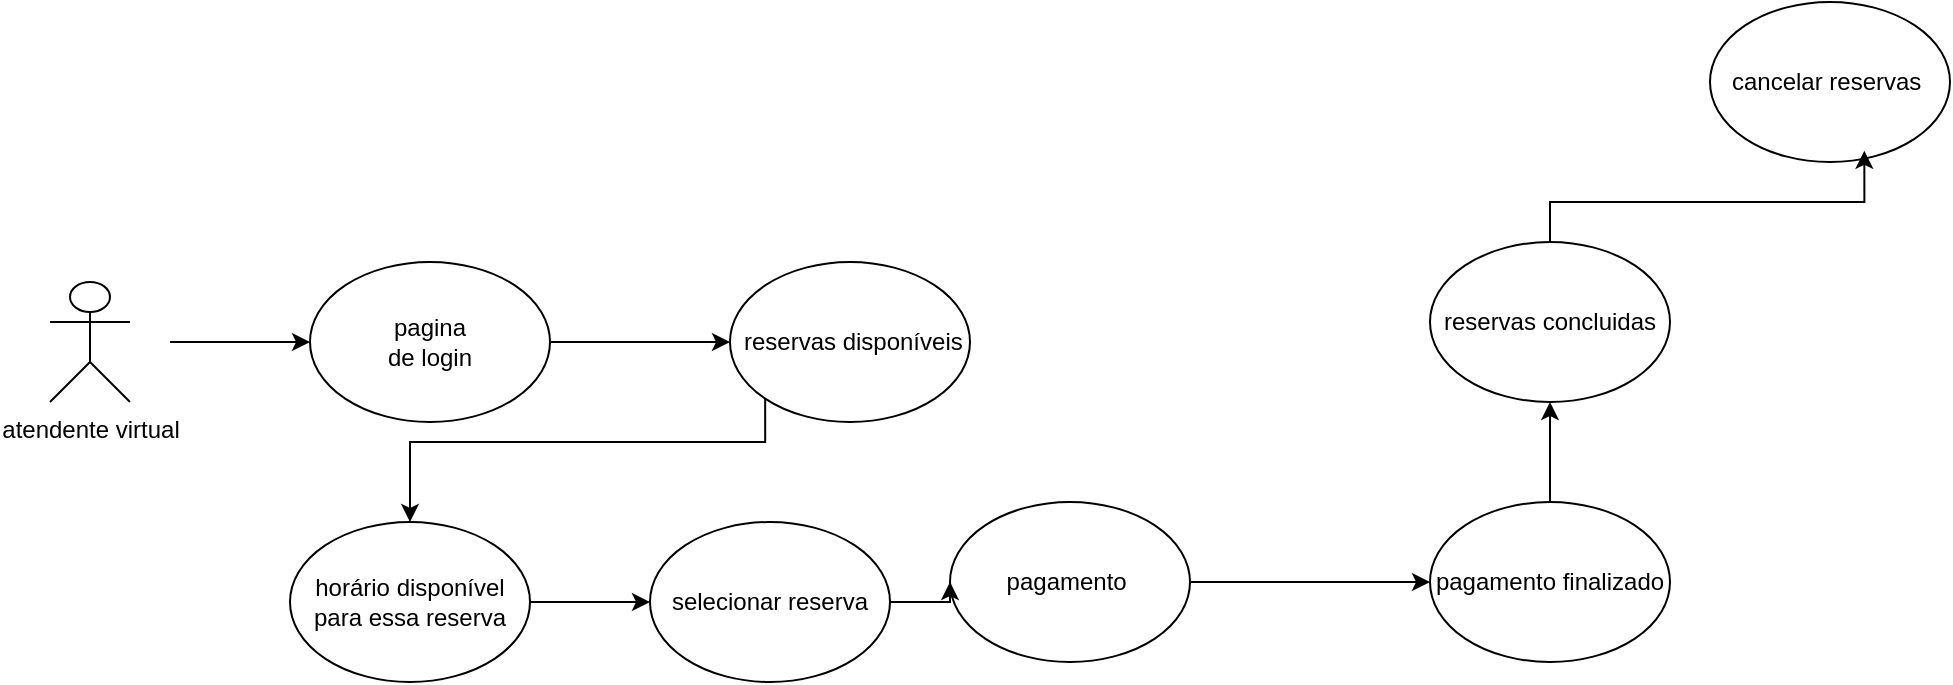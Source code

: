 <mxfile version="26.2.3" pages="12">
  <diagram name="Página-1" id="XfBthMR8T0P7ij5uPgO7">
    <mxGraphModel grid="1" page="1" gridSize="10" guides="1" tooltips="1" connect="1" arrows="1" fold="1" pageScale="1" pageWidth="827" pageHeight="1169" math="0" shadow="0">
      <root>
        <mxCell id="0" />
        <mxCell id="1" parent="0" />
        <mxCell id="pX4I8aLS1TVnOgx89g2z-5" value="atendente virtual" style="shape=umlActor;verticalLabelPosition=bottom;verticalAlign=top;html=1;outlineConnect=0;" parent="1" vertex="1">
          <mxGeometry x="-230" y="140" width="40" height="60" as="geometry" />
        </mxCell>
        <mxCell id="pX4I8aLS1TVnOgx89g2z-18" value="" style="endArrow=classic;html=1;rounded=0;" parent="1" target="pX4I8aLS1TVnOgx89g2z-21" edge="1">
          <mxGeometry relative="1" as="geometry">
            <mxPoint x="-170" y="170" as="sourcePoint" />
            <mxPoint x="-74.754" y="173.621" as="targetPoint" />
            <Array as="points" />
          </mxGeometry>
        </mxCell>
        <mxCell id="iDomiFoQsATdWjgBSC46-8" style="edgeStyle=orthogonalEdgeStyle;rounded=0;orthogonalLoop=1;jettySize=auto;html=1;exitX=1;exitY=0.5;exitDx=0;exitDy=0;entryX=0;entryY=0.5;entryDx=0;entryDy=0;" edge="1" parent="1" source="pX4I8aLS1TVnOgx89g2z-21" target="pX4I8aLS1TVnOgx89g2z-43">
          <mxGeometry relative="1" as="geometry" />
        </mxCell>
        <mxCell id="pX4I8aLS1TVnOgx89g2z-21" value="pagina&lt;div&gt;de login&lt;/div&gt;" style="ellipse;whiteSpace=wrap;html=1;" parent="1" vertex="1">
          <mxGeometry x="-100" y="130" width="120" height="80" as="geometry" />
        </mxCell>
        <mxCell id="iDomiFoQsATdWjgBSC46-1" style="edgeStyle=orthogonalEdgeStyle;rounded=0;orthogonalLoop=1;jettySize=auto;html=1;exitX=0;exitY=1;exitDx=0;exitDy=0;" edge="1" parent="1" source="pX4I8aLS1TVnOgx89g2z-43" target="pX4I8aLS1TVnOgx89g2z-49">
          <mxGeometry relative="1" as="geometry">
            <Array as="points">
              <mxPoint x="128" y="220" />
              <mxPoint x="-50" y="220" />
            </Array>
          </mxGeometry>
        </mxCell>
        <mxCell id="pX4I8aLS1TVnOgx89g2z-43" value="&amp;nbsp;reservas disponíveis" style="ellipse;whiteSpace=wrap;html=1;" parent="1" vertex="1">
          <mxGeometry x="110" y="130" width="120" height="80" as="geometry" />
        </mxCell>
        <mxCell id="iDomiFoQsATdWjgBSC46-3" style="edgeStyle=orthogonalEdgeStyle;rounded=0;orthogonalLoop=1;jettySize=auto;html=1;exitX=1;exitY=0.5;exitDx=0;exitDy=0;entryX=0;entryY=0.5;entryDx=0;entryDy=0;" edge="1" parent="1" source="pX4I8aLS1TVnOgx89g2z-49" target="pX4I8aLS1TVnOgx89g2z-67">
          <mxGeometry relative="1" as="geometry" />
        </mxCell>
        <mxCell id="pX4I8aLS1TVnOgx89g2z-49" value="horário disponível para essa reserva" style="ellipse;whiteSpace=wrap;html=1;" parent="1" vertex="1">
          <mxGeometry x="-110" y="260" width="120" height="80" as="geometry" />
        </mxCell>
        <mxCell id="iDomiFoQsATdWjgBSC46-5" style="edgeStyle=orthogonalEdgeStyle;rounded=0;orthogonalLoop=1;jettySize=auto;html=1;exitX=1;exitY=0.5;exitDx=0;exitDy=0;entryX=0;entryY=0.5;entryDx=0;entryDy=0;" edge="1" parent="1" source="pX4I8aLS1TVnOgx89g2z-53" target="pX4I8aLS1TVnOgx89g2z-59">
          <mxGeometry relative="1" as="geometry" />
        </mxCell>
        <mxCell id="pX4I8aLS1TVnOgx89g2z-53" value="pagamento&amp;nbsp;" style="ellipse;whiteSpace=wrap;html=1;" parent="1" vertex="1">
          <mxGeometry x="220" y="250" width="120" height="80" as="geometry" />
        </mxCell>
        <mxCell id="iDomiFoQsATdWjgBSC46-6" style="edgeStyle=orthogonalEdgeStyle;rounded=0;orthogonalLoop=1;jettySize=auto;html=1;exitX=0.5;exitY=0;exitDx=0;exitDy=0;entryX=0.5;entryY=1;entryDx=0;entryDy=0;" edge="1" parent="1" source="pX4I8aLS1TVnOgx89g2z-59" target="pX4I8aLS1TVnOgx89g2z-63">
          <mxGeometry relative="1" as="geometry" />
        </mxCell>
        <mxCell id="pX4I8aLS1TVnOgx89g2z-59" value="pagamento finalizado" style="ellipse;whiteSpace=wrap;html=1;" parent="1" vertex="1">
          <mxGeometry x="460" y="250" width="120" height="80" as="geometry" />
        </mxCell>
        <mxCell id="pX4I8aLS1TVnOgx89g2z-62" value="" style="endArrow=none;html=1;rounded=0;" parent="1" source="pX4I8aLS1TVnOgx89g2z-63" edge="1">
          <mxGeometry width="50" height="50" relative="1" as="geometry">
            <mxPoint x="520" y="260" as="sourcePoint" />
            <mxPoint x="520" y="180" as="targetPoint" />
          </mxGeometry>
        </mxCell>
        <mxCell id="pX4I8aLS1TVnOgx89g2z-63" value="reservas concluidas" style="ellipse;whiteSpace=wrap;html=1;" parent="1" vertex="1">
          <mxGeometry x="460" y="120" width="120" height="80" as="geometry" />
        </mxCell>
        <mxCell id="pX4I8aLS1TVnOgx89g2z-71" value="" style="endArrow=classic;html=1;rounded=0;" parent="1" target="pX4I8aLS1TVnOgx89g2z-67" edge="1">
          <mxGeometry relative="1" as="geometry">
            <mxPoint x="140" y="290" as="sourcePoint" />
            <mxPoint x="250" y="290" as="targetPoint" />
          </mxGeometry>
        </mxCell>
        <mxCell id="iDomiFoQsATdWjgBSC46-4" style="edgeStyle=orthogonalEdgeStyle;rounded=0;orthogonalLoop=1;jettySize=auto;html=1;exitX=1;exitY=0.5;exitDx=0;exitDy=0;entryX=0;entryY=0.5;entryDx=0;entryDy=0;" edge="1" parent="1" source="pX4I8aLS1TVnOgx89g2z-67" target="pX4I8aLS1TVnOgx89g2z-53">
          <mxGeometry relative="1" as="geometry" />
        </mxCell>
        <mxCell id="pX4I8aLS1TVnOgx89g2z-67" value="selecionar reserva" style="ellipse;whiteSpace=wrap;html=1;" parent="1" vertex="1">
          <mxGeometry x="70" y="260" width="120" height="80" as="geometry" />
        </mxCell>
        <mxCell id="pX4I8aLS1TVnOgx89g2z-77" value="cancelar reservas&amp;nbsp;" style="ellipse;whiteSpace=wrap;html=1;direction=west;" parent="1" vertex="1">
          <mxGeometry x="600" width="120" height="80" as="geometry" />
        </mxCell>
        <mxCell id="iDomiFoQsATdWjgBSC46-7" style="edgeStyle=orthogonalEdgeStyle;rounded=0;orthogonalLoop=1;jettySize=auto;html=1;exitX=0.5;exitY=0;exitDx=0;exitDy=0;entryX=0.357;entryY=0.07;entryDx=0;entryDy=0;entryPerimeter=0;" edge="1" parent="1" source="pX4I8aLS1TVnOgx89g2z-63" target="pX4I8aLS1TVnOgx89g2z-77">
          <mxGeometry relative="1" as="geometry" />
        </mxCell>
      </root>
    </mxGraphModel>
  </diagram>
  <diagram id="UNKB7cb540oDV_ySyxqs" name="Página-2">
    <mxGraphModel dx="1042" dy="565" grid="1" gridSize="10" guides="1" tooltips="1" connect="1" arrows="1" fold="1" page="1" pageScale="1" pageWidth="827" pageHeight="1169" math="0" shadow="0">
      <root>
        <mxCell id="0" />
        <mxCell id="1" parent="0" />
        <mxCell id="pGV0N5z8ZnyoMnEIcEVb-1" value="" style="whiteSpace=wrap;html=1;aspect=fixed;" parent="1" vertex="1">
          <mxGeometry x="200" y="95" width="440" height="440" as="geometry" />
        </mxCell>
        <mxCell id="W5Bw111RYKmXiQ9sNVZ2-1" style="edgeStyle=orthogonalEdgeStyle;rounded=0;orthogonalLoop=1;jettySize=auto;html=1;exitX=0.5;exitY=0.5;exitDx=0;exitDy=0;exitPerimeter=0;entryX=0;entryY=0;entryDx=0;entryDy=0;" edge="1" parent="1" source="pGV0N5z8ZnyoMnEIcEVb-2" target="pGV0N5z8ZnyoMnEIcEVb-16">
          <mxGeometry relative="1" as="geometry" />
        </mxCell>
        <mxCell id="W5Bw111RYKmXiQ9sNVZ2-2" style="edgeStyle=orthogonalEdgeStyle;rounded=0;orthogonalLoop=1;jettySize=auto;html=1;exitX=1;exitY=1;exitDx=0;exitDy=0;exitPerimeter=0;entryX=0;entryY=0;entryDx=0;entryDy=0;" edge="1" parent="1" source="pGV0N5z8ZnyoMnEIcEVb-2" target="pGV0N5z8ZnyoMnEIcEVb-17">
          <mxGeometry relative="1" as="geometry">
            <Array as="points">
              <mxPoint x="170" y="220" />
              <mxPoint x="361" y="220" />
            </Array>
          </mxGeometry>
        </mxCell>
        <mxCell id="W5Bw111RYKmXiQ9sNVZ2-3" style="edgeStyle=orthogonalEdgeStyle;rounded=0;orthogonalLoop=1;jettySize=auto;html=1;exitX=0;exitY=1;exitDx=0;exitDy=0;exitPerimeter=0;entryX=0;entryY=0.5;entryDx=0;entryDy=0;" edge="1" parent="1" source="pGV0N5z8ZnyoMnEIcEVb-2" target="pGV0N5z8ZnyoMnEIcEVb-17">
          <mxGeometry relative="1" as="geometry" />
        </mxCell>
        <mxCell id="W5Bw111RYKmXiQ9sNVZ2-4" style="edgeStyle=orthogonalEdgeStyle;rounded=0;orthogonalLoop=1;jettySize=auto;html=1;exitX=0.75;exitY=0.1;exitDx=0;exitDy=0;exitPerimeter=0;entryX=0;entryY=0.5;entryDx=0;entryDy=0;" edge="1" parent="1" source="pGV0N5z8ZnyoMnEIcEVb-2" target="pGV0N5z8ZnyoMnEIcEVb-15">
          <mxGeometry relative="1" as="geometry" />
        </mxCell>
        <mxCell id="pGV0N5z8ZnyoMnEIcEVb-2" value="Cliente" style="shape=umlActor;verticalLabelPosition=bottom;verticalAlign=top;html=1;outlineConnect=0;" parent="1" vertex="1">
          <mxGeometry x="110" y="110" width="60" height="90" as="geometry" />
        </mxCell>
        <mxCell id="W5Bw111RYKmXiQ9sNVZ2-5" style="edgeStyle=orthogonalEdgeStyle;rounded=0;orthogonalLoop=1;jettySize=auto;html=1;exitX=1;exitY=0.333;exitDx=0;exitDy=0;exitPerimeter=0;entryX=0;entryY=0.5;entryDx=0;entryDy=0;" edge="1" parent="1" source="pGV0N5z8ZnyoMnEIcEVb-3" target="pGV0N5z8ZnyoMnEIcEVb-6">
          <mxGeometry relative="1" as="geometry" />
        </mxCell>
        <mxCell id="W5Bw111RYKmXiQ9sNVZ2-6" style="edgeStyle=orthogonalEdgeStyle;rounded=0;orthogonalLoop=1;jettySize=auto;html=1;exitX=0.5;exitY=0.5;exitDx=0;exitDy=0;exitPerimeter=0;entryX=0;entryY=0.5;entryDx=0;entryDy=0;" edge="1" parent="1" source="pGV0N5z8ZnyoMnEIcEVb-3" target="pGV0N5z8ZnyoMnEIcEVb-7">
          <mxGeometry relative="1" as="geometry" />
        </mxCell>
        <mxCell id="pGV0N5z8ZnyoMnEIcEVb-3" value="tecno" style="shape=umlActor;verticalLabelPosition=bottom;verticalAlign=top;html=1;outlineConnect=0;" parent="1" vertex="1">
          <mxGeometry x="110" y="380" width="60" height="110" as="geometry" />
        </mxCell>
        <mxCell id="W5Bw111RYKmXiQ9sNVZ2-7" style="edgeStyle=orthogonalEdgeStyle;rounded=0;orthogonalLoop=1;jettySize=auto;html=1;exitX=0.25;exitY=0.1;exitDx=0;exitDy=0;exitPerimeter=0;entryX=1;entryY=0.5;entryDx=0;entryDy=0;" edge="1" parent="1" source="pGV0N5z8ZnyoMnEIcEVb-4" target="pGV0N5z8ZnyoMnEIcEVb-15">
          <mxGeometry relative="1" as="geometry" />
        </mxCell>
        <mxCell id="W5Bw111RYKmXiQ9sNVZ2-8" style="edgeStyle=orthogonalEdgeStyle;rounded=0;orthogonalLoop=1;jettySize=auto;html=1;exitX=0;exitY=0.333;exitDx=0;exitDy=0;exitPerimeter=0;entryX=1;entryY=0.5;entryDx=0;entryDy=0;" edge="1" parent="1" source="pGV0N5z8ZnyoMnEIcEVb-4" target="pGV0N5z8ZnyoMnEIcEVb-16">
          <mxGeometry relative="1" as="geometry" />
        </mxCell>
        <mxCell id="W5Bw111RYKmXiQ9sNVZ2-9" style="edgeStyle=orthogonalEdgeStyle;rounded=0;orthogonalLoop=1;jettySize=auto;html=1;exitX=0;exitY=0.333;exitDx=0;exitDy=0;exitPerimeter=0;entryX=1;entryY=0.5;entryDx=0;entryDy=0;" edge="1" parent="1" source="pGV0N5z8ZnyoMnEIcEVb-4" target="pGV0N5z8ZnyoMnEIcEVb-17">
          <mxGeometry relative="1" as="geometry" />
        </mxCell>
        <mxCell id="W5Bw111RYKmXiQ9sNVZ2-10" style="edgeStyle=orthogonalEdgeStyle;rounded=0;orthogonalLoop=1;jettySize=auto;html=1;exitX=0.5;exitY=0.5;exitDx=0;exitDy=0;exitPerimeter=0;entryX=1;entryY=0.5;entryDx=0;entryDy=0;" edge="1" parent="1" source="pGV0N5z8ZnyoMnEIcEVb-4" target="pGV0N5z8ZnyoMnEIcEVb-18">
          <mxGeometry relative="1" as="geometry" />
        </mxCell>
        <mxCell id="W5Bw111RYKmXiQ9sNVZ2-11" style="edgeStyle=orthogonalEdgeStyle;rounded=0;orthogonalLoop=1;jettySize=auto;html=1;exitX=0.5;exitY=0.5;exitDx=0;exitDy=0;exitPerimeter=0;entryX=1;entryY=0.5;entryDx=0;entryDy=0;" edge="1" parent="1" source="pGV0N5z8ZnyoMnEIcEVb-4" target="pGV0N5z8ZnyoMnEIcEVb-6">
          <mxGeometry relative="1" as="geometry" />
        </mxCell>
        <mxCell id="W5Bw111RYKmXiQ9sNVZ2-12" style="edgeStyle=orthogonalEdgeStyle;rounded=0;orthogonalLoop=1;jettySize=auto;html=1;exitX=0;exitY=1;exitDx=0;exitDy=0;exitPerimeter=0;entryX=1;entryY=0.5;entryDx=0;entryDy=0;" edge="1" parent="1" source="pGV0N5z8ZnyoMnEIcEVb-4" target="pGV0N5z8ZnyoMnEIcEVb-7">
          <mxGeometry relative="1" as="geometry" />
        </mxCell>
        <mxCell id="pGV0N5z8ZnyoMnEIcEVb-4" value="Banco" style="shape=umlActor;verticalLabelPosition=bottom;verticalAlign=top;html=1;outlineConnect=0;" parent="1" vertex="1">
          <mxGeometry x="690" y="220" width="90" height="100" as="geometry" />
        </mxCell>
        <mxCell id="pGV0N5z8ZnyoMnEIcEVb-6" value="Manuntenção" style="ellipse;whiteSpace=wrap;html=1;" parent="1" vertex="1">
          <mxGeometry x="332" y="370" width="96" height="70" as="geometry" />
        </mxCell>
        <mxCell id="pGV0N5z8ZnyoMnEIcEVb-7" value="Reparo" style="ellipse;whiteSpace=wrap;html=1;" parent="1" vertex="1">
          <mxGeometry x="326" y="450" width="88" height="60" as="geometry" />
        </mxCell>
        <mxCell id="pGV0N5z8ZnyoMnEIcEVb-15" value="Checar Saldo" style="ellipse;whiteSpace=wrap;html=1;" parent="1" vertex="1">
          <mxGeometry x="353" y="95" width="103" height="65" as="geometry" />
        </mxCell>
        <mxCell id="pGV0N5z8ZnyoMnEIcEVb-16" value="Depositar" style="ellipse;whiteSpace=wrap;html=1;" parent="1" vertex="1">
          <mxGeometry x="350" y="170" width="100.5" height="50" as="geometry" />
        </mxCell>
        <mxCell id="pGV0N5z8ZnyoMnEIcEVb-17" value="Sacar" style="ellipse;whiteSpace=wrap;html=1;" parent="1" vertex="1">
          <mxGeometry x="347" y="225" width="92" height="50" as="geometry" />
        </mxCell>
        <mxCell id="pGV0N5z8ZnyoMnEIcEVb-27" value="" style="endArrow=none;html=1;rounded=0;" parent="1" target="pGV0N5z8ZnyoMnEIcEVb-18" edge="1">
          <mxGeometry width="50" height="50" relative="1" as="geometry">
            <mxPoint x="420" y="310" as="sourcePoint" />
            <mxPoint x="699" y="260" as="targetPoint" />
          </mxGeometry>
        </mxCell>
        <mxCell id="pGV0N5z8ZnyoMnEIcEVb-18" value="Transferir" style="ellipse;whiteSpace=wrap;html=1;" parent="1" vertex="1">
          <mxGeometry x="366" y="290" width="90" height="50" as="geometry" />
        </mxCell>
      </root>
    </mxGraphModel>
  </diagram>
  <diagram id="IlxyITZGhOcvCTJ77bSd" name="Página-3">
    <mxGraphModel dx="1042" dy="1734" grid="1" gridSize="10" guides="1" tooltips="1" connect="1" arrows="1" fold="1" page="1" pageScale="1" pageWidth="827" pageHeight="1169" math="0" shadow="0">
      <root>
        <mxCell id="0" />
        <mxCell id="1" parent="0" />
        <mxCell id="eMfmIoJ6O28PF_Ph1epk-14" value="" style="edgeStyle=orthogonalEdgeStyle;rounded=0;orthogonalLoop=1;jettySize=auto;html=1;" parent="1" source="iUlb_DHi40R_qm73O7qE-1" target="eMfmIoJ6O28PF_Ph1epk-13" edge="1">
          <mxGeometry relative="1" as="geometry" />
        </mxCell>
        <mxCell id="eNIfU2y0jKT2AEamHFJO-4" style="edgeStyle=orthogonalEdgeStyle;rounded=0;orthogonalLoop=1;jettySize=auto;html=1;exitX=0;exitY=1;exitDx=0;exitDy=0;exitPerimeter=0;" parent="1" source="iUlb_DHi40R_qm73O7qE-1" target="eMfmIoJ6O28PF_Ph1epk-16" edge="1">
          <mxGeometry relative="1" as="geometry">
            <Array as="points">
              <mxPoint x="270" y="-150" />
            </Array>
          </mxGeometry>
        </mxCell>
        <mxCell id="eNIfU2y0jKT2AEamHFJO-5" style="edgeStyle=orthogonalEdgeStyle;rounded=0;orthogonalLoop=1;jettySize=auto;html=1;exitX=1;exitY=1;exitDx=0;exitDy=0;exitPerimeter=0;" parent="1" source="iUlb_DHi40R_qm73O7qE-1" target="eMfmIoJ6O28PF_Ph1epk-22" edge="1">
          <mxGeometry relative="1" as="geometry" />
        </mxCell>
        <mxCell id="eNIfU2y0jKT2AEamHFJO-6" style="edgeStyle=orthogonalEdgeStyle;rounded=0;orthogonalLoop=1;jettySize=auto;html=1;exitX=0.5;exitY=0.5;exitDx=0;exitDy=0;exitPerimeter=0;" parent="1" source="iUlb_DHi40R_qm73O7qE-1" target="eMfmIoJ6O28PF_Ph1epk-20" edge="1">
          <mxGeometry relative="1" as="geometry" />
        </mxCell>
        <mxCell id="eNIfU2y0jKT2AEamHFJO-7" style="edgeStyle=orthogonalEdgeStyle;rounded=0;orthogonalLoop=1;jettySize=auto;html=1;exitX=1;exitY=0.333;exitDx=0;exitDy=0;exitPerimeter=0;" parent="1" source="iUlb_DHi40R_qm73O7qE-1" target="eMfmIoJ6O28PF_Ph1epk-29" edge="1">
          <mxGeometry relative="1" as="geometry" />
        </mxCell>
        <mxCell id="eNIfU2y0jKT2AEamHFJO-17" style="edgeStyle=orthogonalEdgeStyle;rounded=0;orthogonalLoop=1;jettySize=auto;html=1;exitX=0.5;exitY=0.5;exitDx=0;exitDy=0;exitPerimeter=0;" parent="1" source="iUlb_DHi40R_qm73O7qE-1" target="eMfmIoJ6O28PF_Ph1epk-25" edge="1">
          <mxGeometry relative="1" as="geometry" />
        </mxCell>
        <mxCell id="iUlb_DHi40R_qm73O7qE-1" value="&lt;font style=&quot;&quot;&gt;&lt;span style=&quot;font-size: 6px; color: rgba(0, 0, 0, 0.8); font-family: Roboto, Helvetica, sans-serif; text-align: left; text-wrap-mode: wrap; background-color: rgb(255, 255, 255);&quot;&gt;&amp;nbsp;&lt;/span&gt;&lt;span style=&quot;font-weight: 700; color: rgba(0, 0, 0, 0.8); font-family: Roboto, Helvetica, sans-serif; text-align: left; text-wrap-mode: wrap; background-color: rgb(255, 255, 255);&quot;&gt;&lt;font style=&quot;font-size: 10px;&quot;&gt;recepcionista&lt;/font&gt;&lt;/span&gt;&lt;/font&gt;" style="shape=umlActor;verticalLabelPosition=bottom;verticalAlign=top;html=1;outlineConnect=0;" parent="1" vertex="1">
          <mxGeometry x="270" y="-360" width="40" height="60" as="geometry" />
        </mxCell>
        <mxCell id="eNIfU2y0jKT2AEamHFJO-10" style="edgeStyle=orthogonalEdgeStyle;rounded=0;orthogonalLoop=1;jettySize=auto;html=1;exitX=0.5;exitY=0;exitDx=0;exitDy=0;exitPerimeter=0;" parent="1" source="eMfmIoJ6O28PF_Ph1epk-10" edge="1">
          <mxGeometry relative="1" as="geometry">
            <mxPoint x="402" y="-60" as="targetPoint" />
            <Array as="points">
              <mxPoint x="402" y="300" />
            </Array>
          </mxGeometry>
        </mxCell>
        <mxCell id="eNIfU2y0jKT2AEamHFJO-13" style="edgeStyle=orthogonalEdgeStyle;rounded=0;orthogonalLoop=1;jettySize=auto;html=1;exitX=0.5;exitY=0.5;exitDx=0;exitDy=0;exitPerimeter=0;" parent="1" source="eMfmIoJ6O28PF_Ph1epk-10" target="eMfmIoJ6O28PF_Ph1epk-27" edge="1">
          <mxGeometry relative="1" as="geometry">
            <Array as="points">
              <mxPoint x="700" y="330" />
            </Array>
          </mxGeometry>
        </mxCell>
        <mxCell id="cvgGapJT5m9MAwZKnmec-1" style="edgeStyle=orthogonalEdgeStyle;rounded=0;orthogonalLoop=1;jettySize=auto;html=1;entryX=1;entryY=1;entryDx=0;entryDy=0;exitX=0.75;exitY=0.1;exitDx=0;exitDy=0;exitPerimeter=0;" edge="1" parent="1" source="eMfmIoJ6O28PF_Ph1epk-10" target="eMfmIoJ6O28PF_Ph1epk-29">
          <mxGeometry relative="1" as="geometry">
            <mxPoint x="1010" y="310" as="sourcePoint" />
            <mxPoint x="940" y="-10" as="targetPoint" />
            <Array as="points">
              <mxPoint x="946" y="310" />
              <mxPoint x="940" y="310" />
              <mxPoint x="940" y="-32" />
            </Array>
          </mxGeometry>
        </mxCell>
        <mxCell id="cvgGapJT5m9MAwZKnmec-2" style="edgeStyle=orthogonalEdgeStyle;rounded=0;orthogonalLoop=1;jettySize=auto;html=1;exitX=0;exitY=0.333;exitDx=0;exitDy=0;exitPerimeter=0;entryX=0.5;entryY=1;entryDx=0;entryDy=0;" edge="1" parent="1" source="eMfmIoJ6O28PF_Ph1epk-10" target="eMfmIoJ6O28PF_Ph1epk-22">
          <mxGeometry relative="1" as="geometry" />
        </mxCell>
        <mxCell id="cvgGapJT5m9MAwZKnmec-3" style="edgeStyle=orthogonalEdgeStyle;rounded=0;orthogonalLoop=1;jettySize=auto;html=1;exitX=0;exitY=1;exitDx=0;exitDy=0;exitPerimeter=0;entryX=0.5;entryY=1;entryDx=0;entryDy=0;" edge="1" parent="1" source="eMfmIoJ6O28PF_Ph1epk-10" target="eMfmIoJ6O28PF_Ph1epk-13">
          <mxGeometry relative="1" as="geometry" />
        </mxCell>
        <mxCell id="eMfmIoJ6O28PF_Ph1epk-10" value="cliente" style="shape=umlActor;verticalLabelPosition=bottom;verticalAlign=top;html=1;outlineConnect=0;" parent="1" vertex="1">
          <mxGeometry x="920" y="300" width="35" height="60" as="geometry" />
        </mxCell>
        <mxCell id="eMfmIoJ6O28PF_Ph1epk-13" value="Listar reservas disponíveis&amp;nbsp;" style="ellipse;whiteSpace=wrap;html=1;verticalAlign=top;fillColor=#ffe6cc;strokeColor=#d79b00;" parent="1" vertex="1">
          <mxGeometry x="250" y="-20" width="80" height="80" as="geometry" />
        </mxCell>
        <mxCell id="eMfmIoJ6O28PF_Ph1epk-16" value="&lt;div&gt;&lt;br&gt;&lt;/div&gt;valores das reservas disponíveis" style="ellipse;whiteSpace=wrap;html=1;verticalAlign=top;fillColor=#ffe6cc;strokeColor=#d79b00;" parent="1" vertex="1">
          <mxGeometry x="360" y="-150" width="80" height="80" as="geometry" />
        </mxCell>
        <mxCell id="eMfmIoJ6O28PF_Ph1epk-20" value="&lt;div&gt;&lt;br&gt;&lt;/div&gt;pagamentos de reservas" style="ellipse;whiteSpace=wrap;html=1;verticalAlign=top;fillColor=#ffe6cc;strokeColor=#d79b00;" parent="1" vertex="1">
          <mxGeometry x="590" y="-80" width="80" height="80" as="geometry" />
        </mxCell>
        <mxCell id="eMfmIoJ6O28PF_Ph1epk-22" value="&amp;nbsp;&lt;div&gt;realização de check-in&lt;/div&gt;" style="ellipse;whiteSpace=wrap;html=1;verticalAlign=top;fillColor=#ffe6cc;strokeColor=#d79b00;" parent="1" vertex="1">
          <mxGeometry x="460" y="-50" width="80" height="80" as="geometry" />
        </mxCell>
        <mxCell id="eMfmIoJ6O28PF_Ph1epk-27" value="&lt;div&gt;&lt;br&gt;&lt;/div&gt;solicitar reembolso" style="ellipse;whiteSpace=wrap;html=1;verticalAlign=top;fillColor=#ffe6cc;strokeColor=#d79b00;" parent="1" vertex="1">
          <mxGeometry x="660" y="10" width="80" height="80" as="geometry" />
        </mxCell>
        <mxCell id="eMfmIoJ6O28PF_Ph1epk-29" value="&lt;div&gt;&lt;br&gt;&lt;/div&gt;reserva concluída" style="ellipse;whiteSpace=wrap;html=1;verticalAlign=top;fillColor=#ffe6cc;strokeColor=#d79b00;" parent="1" vertex="1">
          <mxGeometry x="820" y="-100" width="80" height="80" as="geometry" />
        </mxCell>
        <mxCell id="eMfmIoJ6O28PF_Ph1epk-25" value="&lt;div&gt;&lt;br&gt;&lt;/div&gt;cancelar reservas&amp;nbsp;" style="ellipse;whiteSpace=wrap;html=1;verticalAlign=top;fillColor=#ffe6cc;strokeColor=#d79b00;" parent="1" vertex="1">
          <mxGeometry x="710" y="-80" width="80" height="80" as="geometry" />
        </mxCell>
        <mxCell id="eNIfU2y0jKT2AEamHFJO-12" style="edgeStyle=orthogonalEdgeStyle;rounded=0;orthogonalLoop=1;jettySize=auto;html=1;exitX=1;exitY=1;exitDx=0;exitDy=0;exitPerimeter=0;entryX=0.275;entryY=0.959;entryDx=0;entryDy=0;entryPerimeter=0;" parent="1" source="eMfmIoJ6O28PF_Ph1epk-10" target="eMfmIoJ6O28PF_Ph1epk-20" edge="1">
          <mxGeometry relative="1" as="geometry">
            <Array as="points">
              <mxPoint x="955" y="370" />
              <mxPoint x="612" y="370" />
            </Array>
          </mxGeometry>
        </mxCell>
        <mxCell id="eNIfU2y0jKT2AEamHFJO-15" style="edgeStyle=orthogonalEdgeStyle;rounded=0;orthogonalLoop=1;jettySize=auto;html=1;exitX=0;exitY=1;exitDx=0;exitDy=0;exitPerimeter=0;entryX=0.987;entryY=0.684;entryDx=0;entryDy=0;entryPerimeter=0;" parent="1" source="eMfmIoJ6O28PF_Ph1epk-10" target="eMfmIoJ6O28PF_Ph1epk-25" edge="1">
          <mxGeometry relative="1" as="geometry">
            <Array as="points">
              <mxPoint x="789" y="360" />
            </Array>
          </mxGeometry>
        </mxCell>
      </root>
    </mxGraphModel>
  </diagram>
  <diagram id="dxUejnq1h-a-5CKgd5hV" name="caso de uso medico">
    <mxGraphModel dx="1812" dy="1734" grid="1" gridSize="10" guides="1" tooltips="1" connect="1" arrows="1" fold="1" page="1" pageScale="1" pageWidth="827" pageHeight="1169" math="0" shadow="0">
      <root>
        <mxCell id="0" />
        <mxCell id="1" parent="0" />
        <mxCell id="OxlIPol-EpiUpYDClFVF-24" value="Crud Paciente&lt;div&gt;&lt;br&gt;&lt;/div&gt;" style="ellipse;whiteSpace=wrap;html=1;fillColor=none;" parent="1" vertex="1">
          <mxGeometry x="-50" y="250" width="120" height="80" as="geometry" />
        </mxCell>
        <mxCell id="OxlIPol-EpiUpYDClFVF-26" value="Planos" style="ellipse;whiteSpace=wrap;html=1;" parent="1" vertex="1">
          <mxGeometry x="280" y="-80" width="120" height="80" as="geometry" />
        </mxCell>
        <mxCell id="OxlIPol-EpiUpYDClFVF-27" value="agendamentos" style="ellipse;whiteSpace=wrap;html=1;" parent="1" vertex="1">
          <mxGeometry x="280" y="20" width="120" height="80" as="geometry" />
        </mxCell>
        <mxCell id="OxlIPol-EpiUpYDClFVF-28" value="Cancelamento de consultas" style="ellipse;whiteSpace=wrap;html=1;" parent="1" vertex="1">
          <mxGeometry x="280" y="120" width="120" height="80" as="geometry" />
        </mxCell>
        <mxCell id="OxlIPol-EpiUpYDClFVF-29" value="Resultados de exames" style="ellipse;whiteSpace=wrap;html=1;" parent="1" vertex="1">
          <mxGeometry x="280" y="220" width="120" height="80" as="geometry" />
        </mxCell>
        <mxCell id="OxlIPol-EpiUpYDClFVF-30" value="Atestados" style="ellipse;whiteSpace=wrap;html=1;" parent="1" vertex="1">
          <mxGeometry x="280" y="320" width="120" height="80" as="geometry" />
        </mxCell>
        <mxCell id="OxlIPol-EpiUpYDClFVF-31" value="Documentos" style="ellipse;whiteSpace=wrap;html=1;" parent="1" vertex="1">
          <mxGeometry x="280" y="420" width="120" height="80" as="geometry" />
        </mxCell>
        <mxCell id="OxlIPol-EpiUpYDClFVF-32" value="" style="endArrow=none;html=1;rounded=0;" parent="1" edge="1">
          <mxGeometry width="50" height="50" relative="1" as="geometry">
            <mxPoint x="150" y="130" as="sourcePoint" />
            <mxPoint x="280" y="-20" as="targetPoint" />
          </mxGeometry>
        </mxCell>
        <mxCell id="OxlIPol-EpiUpYDClFVF-33" value="" style="endArrow=none;html=1;rounded=0;exitX=0;exitY=0.5;exitDx=0;exitDy=0;" parent="1" source="OxlIPol-EpiUpYDClFVF-27" edge="1">
          <mxGeometry width="50" height="50" relative="1" as="geometry">
            <mxPoint x="380" y="200" as="sourcePoint" />
            <mxPoint x="170" y="160" as="targetPoint" />
          </mxGeometry>
        </mxCell>
        <mxCell id="OxlIPol-EpiUpYDClFVF-34" value="" style="endArrow=none;html=1;rounded=0;entryX=0;entryY=0.625;entryDx=0;entryDy=0;entryPerimeter=0;" parent="1" target="OxlIPol-EpiUpYDClFVF-28" edge="1">
          <mxGeometry width="50" height="50" relative="1" as="geometry">
            <mxPoint x="180" y="190" as="sourcePoint" />
            <mxPoint x="450" y="260" as="targetPoint" />
          </mxGeometry>
        </mxCell>
        <mxCell id="OxlIPol-EpiUpYDClFVF-35" value="" style="endArrow=none;html=1;rounded=0;entryX=0;entryY=0.5;entryDx=0;entryDy=0;" parent="1" target="OxlIPol-EpiUpYDClFVF-29" edge="1">
          <mxGeometry width="50" height="50" relative="1" as="geometry">
            <mxPoint x="180" y="230" as="sourcePoint" />
            <mxPoint x="450" y="260" as="targetPoint" />
          </mxGeometry>
        </mxCell>
        <mxCell id="OxlIPol-EpiUpYDClFVF-36" value="Paciente" style="shape=umlActor;verticalLabelPosition=bottom;verticalAlign=top;html=1;outlineConnect=0;" parent="1" vertex="1">
          <mxGeometry x="115" y="180" width="30" height="60" as="geometry" />
        </mxCell>
        <mxCell id="OxlIPol-EpiUpYDClFVF-37" value="" style="endArrow=none;html=1;rounded=0;entryX=0;entryY=0.5;entryDx=0;entryDy=0;" parent="1" target="OxlIPol-EpiUpYDClFVF-30" edge="1">
          <mxGeometry width="50" height="50" relative="1" as="geometry">
            <mxPoint x="180" y="260" as="sourcePoint" />
            <mxPoint x="450" y="260" as="targetPoint" />
          </mxGeometry>
        </mxCell>
        <mxCell id="OxlIPol-EpiUpYDClFVF-38" value="" style="endArrow=none;html=1;rounded=0;entryX=0;entryY=0.375;entryDx=0;entryDy=0;entryPerimeter=0;" parent="1" target="OxlIPol-EpiUpYDClFVF-31" edge="1">
          <mxGeometry width="50" height="50" relative="1" as="geometry">
            <mxPoint x="160" y="290" as="sourcePoint" />
            <mxPoint x="450" y="260" as="targetPoint" />
          </mxGeometry>
        </mxCell>
        <mxCell id="OxlIPol-EpiUpYDClFVF-39" style="edgeStyle=orthogonalEdgeStyle;rounded=0;orthogonalLoop=1;jettySize=auto;html=1;entryX=1;entryY=0.375;entryDx=0;entryDy=0;entryPerimeter=0;" parent="1" target="OxlIPol-EpiUpYDClFVF-27" edge="1">
          <mxGeometry relative="1" as="geometry">
            <mxPoint x="720" y="77" as="sourcePoint" />
            <mxPoint x="380" y="50" as="targetPoint" />
            <Array as="points">
              <mxPoint x="570" y="77" />
              <mxPoint x="570" y="50" />
            </Array>
          </mxGeometry>
        </mxCell>
        <mxCell id="OxlIPol-EpiUpYDClFVF-40" style="edgeStyle=orthogonalEdgeStyle;rounded=0;orthogonalLoop=1;jettySize=auto;html=1;exitX=0.5;exitY=0.5;exitDx=0;exitDy=0;exitPerimeter=0;entryX=1;entryY=0.5;entryDx=0;entryDy=0;" parent="1" target="OxlIPol-EpiUpYDClFVF-29" edge="1">
          <mxGeometry relative="1" as="geometry">
            <mxPoint x="725" y="170" as="sourcePoint" />
            <Array as="points">
              <mxPoint x="590" y="170" />
              <mxPoint x="590" y="260" />
            </Array>
          </mxGeometry>
        </mxCell>
        <mxCell id="OxlIPol-EpiUpYDClFVF-41" style="edgeStyle=orthogonalEdgeStyle;rounded=0;orthogonalLoop=1;jettySize=auto;html=1;exitX=0;exitY=1;exitDx=0;exitDy=0;exitPerimeter=0;entryX=1;entryY=0.5;entryDx=0;entryDy=0;" parent="1" target="OxlIPol-EpiUpYDClFVF-30" edge="1">
          <mxGeometry relative="1" as="geometry">
            <mxPoint x="710" y="200" as="sourcePoint" />
            <Array as="points">
              <mxPoint x="640" y="200" />
              <mxPoint x="640" y="360" />
            </Array>
          </mxGeometry>
        </mxCell>
        <mxCell id="OxlIPol-EpiUpYDClFVF-42" style="edgeStyle=orthogonalEdgeStyle;rounded=0;orthogonalLoop=1;jettySize=auto;html=1;exitX=1;exitY=1;exitDx=0;exitDy=0;exitPerimeter=0;entryX=1;entryY=0.5;entryDx=0;entryDy=0;" parent="1" edge="1">
          <mxGeometry relative="1" as="geometry">
            <mxPoint x="740" y="190" as="sourcePoint" />
            <mxPoint x="400" y="450" as="targetPoint" />
            <Array as="points">
              <mxPoint x="740" y="450" />
            </Array>
          </mxGeometry>
        </mxCell>
        <mxCell id="OxlIPol-EpiUpYDClFVF-43" style="edgeStyle=orthogonalEdgeStyle;rounded=0;orthogonalLoop=1;jettySize=auto;html=1;exitX=0.25;exitY=0.1;exitDx=0;exitDy=0;exitPerimeter=0;entryX=0.94;entryY=0.314;entryDx=0;entryDy=0;entryPerimeter=0;" parent="1" target="OxlIPol-EpiUpYDClFVF-28" edge="1">
          <mxGeometry relative="1" as="geometry">
            <mxPoint x="717.5" y="146" as="sourcePoint" />
            <Array as="points">
              <mxPoint x="559" y="147" />
              <mxPoint x="559" y="160" />
              <mxPoint x="393" y="160" />
            </Array>
          </mxGeometry>
        </mxCell>
        <mxCell id="OxlIPol-EpiUpYDClFVF-44" style="edgeStyle=orthogonalEdgeStyle;rounded=0;orthogonalLoop=1;jettySize=auto;html=1;exitX=0.75;exitY=0.1;exitDx=0;exitDy=0;exitPerimeter=0;" parent="1" edge="1">
          <mxGeometry relative="1" as="geometry">
            <mxPoint x="880" y="40" as="targetPoint" />
            <Array as="points">
              <mxPoint x="762" y="80" />
              <mxPoint x="880" y="80" />
            </Array>
            <mxPoint x="762.5" y="106" as="sourcePoint" />
          </mxGeometry>
        </mxCell>
        <mxCell id="OxlIPol-EpiUpYDClFVF-45" value="CRUD Prontuário" style="ellipse;whiteSpace=wrap;html=1;" parent="1" vertex="1">
          <mxGeometry x="820" y="-50" width="120" height="80" as="geometry" />
        </mxCell>
        <mxCell id="OxlIPol-EpiUpYDClFVF-46" value="CRUD Médico" style="ellipse;whiteSpace=wrap;html=1;" parent="1" vertex="1">
          <mxGeometry x="20" y="440" width="120" height="80" as="geometry" />
        </mxCell>
        <mxCell id="OxlIPol-EpiUpYDClFVF-47" style="edgeStyle=orthogonalEdgeStyle;rounded=0;orthogonalLoop=1;jettySize=auto;html=1;exitX=1;exitY=0.333;exitDx=0;exitDy=0;exitPerimeter=0;entryX=0.5;entryY=1;entryDx=0;entryDy=0;" parent="1" source="OxlIPol-EpiUpYDClFVF-49" target="OxlIPol-EpiUpYDClFVF-46" edge="1">
          <mxGeometry relative="1" as="geometry" />
        </mxCell>
        <mxCell id="OxlIPol-EpiUpYDClFVF-48" style="edgeStyle=orthogonalEdgeStyle;rounded=0;orthogonalLoop=1;jettySize=auto;html=1;exitX=0.5;exitY=0.5;exitDx=0;exitDy=0;exitPerimeter=0;" parent="1" source="OxlIPol-EpiUpYDClFVF-49" edge="1">
          <mxGeometry relative="1" as="geometry">
            <mxPoint x="170" y="600.25" as="targetPoint" />
          </mxGeometry>
        </mxCell>
        <mxCell id="OxlIPol-EpiUpYDClFVF-49" value="Adm" style="shape=umlActor;verticalLabelPosition=bottom;verticalAlign=top;html=1;outlineConnect=0;" parent="1" vertex="1">
          <mxGeometry x="-20" y="570" width="30" height="60" as="geometry" />
        </mxCell>
        <mxCell id="OxlIPol-EpiUpYDClFVF-50" style="edgeStyle=orthogonalEdgeStyle;rounded=0;orthogonalLoop=1;jettySize=auto;html=1;exitX=0.5;exitY=0;exitDx=0;exitDy=0;exitPerimeter=0;" parent="1" source="OxlIPol-EpiUpYDClFVF-49" edge="1">
          <mxGeometry relative="1" as="geometry">
            <mxPoint y="340" as="targetPoint" />
            <Array as="points">
              <mxPoint x="-5" y="450" />
              <mxPoint y="450" />
              <mxPoint y="334" />
            </Array>
          </mxGeometry>
        </mxCell>
        <mxCell id="OxlIPol-EpiUpYDClFVF-51" value="Lembretes&amp;nbsp;" style="ellipse;whiteSpace=wrap;html=1;" parent="1" vertex="1">
          <mxGeometry x="145" y="560" width="120" height="80" as="geometry" />
        </mxCell>
        <mxCell id="OxlIPol-EpiUpYDClFVF-52" style="edgeStyle=orthogonalEdgeStyle;rounded=0;orthogonalLoop=1;jettySize=auto;html=1;exitX=0.5;exitY=0;exitDx=0;exitDy=0;exitPerimeter=0;entryX=1;entryY=0.5;entryDx=0;entryDy=0;" parent="1" source="OxlIPol-EpiUpYDClFVF-53" target="OxlIPol-EpiUpYDClFVF-26" edge="1">
          <mxGeometry relative="1" as="geometry" />
        </mxCell>
        <mxCell id="OxlIPol-EpiUpYDClFVF-53" value="Médico" style="shape=umlActor;verticalLabelPosition=bottom;verticalAlign=top;html=1;outlineConnect=0;" parent="1" vertex="1">
          <mxGeometry x="730" y="100" width="30" height="60" as="geometry" />
        </mxCell>
        <mxCell id="kpb4BITvTxBy64YhrTCr-1" style="edgeStyle=orthogonalEdgeStyle;rounded=0;orthogonalLoop=1;jettySize=auto;html=1;exitX=0;exitY=1;exitDx=0;exitDy=0;exitPerimeter=0;entryX=0.535;entryY=-0.082;entryDx=0;entryDy=0;entryPerimeter=0;" parent="1" source="OxlIPol-EpiUpYDClFVF-36" target="OxlIPol-EpiUpYDClFVF-24" edge="1">
          <mxGeometry relative="1" as="geometry" />
        </mxCell>
      </root>
    </mxGraphModel>
  </diagram>
  <diagram id="ON1-UMU1SGBH6fXoV0Xg" name="diagramas de classe medíca">
    <mxGraphModel dx="1812" dy="565" grid="1" gridSize="10" guides="1" tooltips="1" connect="1" arrows="1" fold="1" page="1" pageScale="1" pageWidth="827" pageHeight="1169" math="0" shadow="0">
      <root>
        <mxCell id="0" />
        <mxCell id="1" parent="0" />
        <mxCell id="TuNO8gOAaac-fdgh1eJd-1" value="" style="edgeStyle=orthogonalEdgeStyle;rounded=0;orthogonalLoop=1;jettySize=auto;html=1;" parent="1" source="TuNO8gOAaac-fdgh1eJd-2" edge="1">
          <mxGeometry relative="1" as="geometry">
            <mxPoint x="460" y="140" as="targetPoint" />
            <Array as="points">
              <mxPoint x="930" y="140" />
            </Array>
          </mxGeometry>
        </mxCell>
        <mxCell id="TuNO8gOAaac-fdgh1eJd-2" value="CRUD Paciente" style="swimlane;fontStyle=0;childLayout=stackLayout;horizontal=1;startSize=26;horizontalStack=0;resizeParent=1;resizeParentMax=0;resizeLast=0;collapsible=1;marginBottom=0;align=center;fontSize=14;labelBackgroundColor=none;fillColor=#21C0A5;strokeColor=#006658;fontColor=#5C5C5C;" parent="1" vertex="1">
          <mxGeometry x="850" y="430" width="160" height="146" as="geometry" />
        </mxCell>
        <mxCell id="TuNO8gOAaac-fdgh1eJd-3" value="CPF" style="text;strokeColor=none;fillColor=none;spacingLeft=4;spacingRight=4;overflow=hidden;rotatable=0;points=[[0,0.5],[1,0.5]];portConstraint=eastwest;fontSize=12;whiteSpace=wrap;html=1;labelBackgroundColor=none;fontColor=#5C5C5C;" parent="TuNO8gOAaac-fdgh1eJd-2" vertex="1">
          <mxGeometry y="26" width="160" height="30" as="geometry" />
        </mxCell>
        <mxCell id="TuNO8gOAaac-fdgh1eJd-4" value="Email" style="text;strokeColor=none;fillColor=none;spacingLeft=4;spacingRight=4;overflow=hidden;rotatable=0;points=[[0,0.5],[1,0.5]];portConstraint=eastwest;fontSize=12;whiteSpace=wrap;html=1;labelBackgroundColor=none;fontColor=#5C5C5C;" parent="TuNO8gOAaac-fdgh1eJd-2" vertex="1">
          <mxGeometry y="56" width="160" height="30" as="geometry" />
        </mxCell>
        <mxCell id="TuNO8gOAaac-fdgh1eJd-5" value="Telefone" style="text;strokeColor=none;fillColor=none;spacingLeft=4;spacingRight=4;overflow=hidden;rotatable=0;points=[[0,0.5],[1,0.5]];portConstraint=eastwest;fontSize=12;whiteSpace=wrap;html=1;labelBackgroundColor=none;fontColor=#5C5C5C;" parent="TuNO8gOAaac-fdgh1eJd-2" vertex="1">
          <mxGeometry y="86" width="160" height="30" as="geometry" />
        </mxCell>
        <mxCell id="TuNO8gOAaac-fdgh1eJd-6" value="Senha" style="text;strokeColor=none;fillColor=none;spacingLeft=4;spacingRight=4;overflow=hidden;rotatable=0;points=[[0,0.5],[1,0.5]];portConstraint=eastwest;fontSize=12;whiteSpace=wrap;html=1;labelBackgroundColor=none;fontColor=#5C5C5C;" parent="TuNO8gOAaac-fdgh1eJd-2" vertex="1">
          <mxGeometry y="116" width="160" height="30" as="geometry" />
        </mxCell>
        <mxCell id="TuNO8gOAaac-fdgh1eJd-7" value="CRUD Prontuário " style="swimlane;fontStyle=0;childLayout=stackLayout;horizontal=1;startSize=26;horizontalStack=0;resizeParent=1;resizeParentMax=0;resizeLast=0;collapsible=1;marginBottom=0;align=center;fontSize=14;labelBackgroundColor=none;fillColor=#21C0A5;strokeColor=#006658;fontColor=#5C5C5C;" parent="1" vertex="1">
          <mxGeometry x="110" y="20" width="160" height="116" as="geometry" />
        </mxCell>
        <mxCell id="TuNO8gOAaac-fdgh1eJd-8" value="Nome Paciente" style="text;strokeColor=none;fillColor=none;spacingLeft=4;spacingRight=4;overflow=hidden;rotatable=0;points=[[0,0.5],[1,0.5]];portConstraint=eastwest;fontSize=12;whiteSpace=wrap;html=1;labelBackgroundColor=none;fontColor=#5C5C5C;" parent="TuNO8gOAaac-fdgh1eJd-7" vertex="1">
          <mxGeometry y="26" width="160" height="30" as="geometry" />
        </mxCell>
        <mxCell id="TuNO8gOAaac-fdgh1eJd-9" value="Condição" style="text;strokeColor=none;fillColor=none;spacingLeft=4;spacingRight=4;overflow=hidden;rotatable=0;points=[[0,0.5],[1,0.5]];portConstraint=eastwest;fontSize=12;whiteSpace=wrap;html=1;labelBackgroundColor=none;fontColor=#5C5C5C;" parent="TuNO8gOAaac-fdgh1eJd-7" vertex="1">
          <mxGeometry y="56" width="160" height="30" as="geometry" />
        </mxCell>
        <mxCell id="TuNO8gOAaac-fdgh1eJd-10" value="Idade/ Tipo Sanguíneo&amp;nbsp;" style="text;strokeColor=none;fillColor=none;spacingLeft=4;spacingRight=4;overflow=hidden;rotatable=0;points=[[0,0.5],[1,0.5]];portConstraint=eastwest;fontSize=12;whiteSpace=wrap;html=1;labelBackgroundColor=none;fontColor=#5C5C5C;" parent="TuNO8gOAaac-fdgh1eJd-7" vertex="1">
          <mxGeometry y="86" width="160" height="30" as="geometry" />
        </mxCell>
        <mxCell id="TuNO8gOAaac-fdgh1eJd-11" value="CRUD Médico" style="swimlane;fontStyle=0;childLayout=stackLayout;horizontal=1;startSize=26;horizontalStack=0;resizeParent=1;resizeParentMax=0;resizeLast=0;collapsible=1;marginBottom=0;align=center;fontSize=14;labelBackgroundColor=none;fillColor=#21C0A5;strokeColor=#006658;fontColor=#5C5C5C;" parent="1" vertex="1">
          <mxGeometry x="-350" y="170" width="160" height="138" as="geometry" />
        </mxCell>
        <mxCell id="TuNO8gOAaac-fdgh1eJd-12" value="Nome/ Credencial" style="text;strokeColor=none;fillColor=none;spacingLeft=4;spacingRight=4;overflow=hidden;rotatable=0;points=[[0,0.5],[1,0.5]];portConstraint=eastwest;fontSize=12;whiteSpace=wrap;html=1;labelBackgroundColor=none;fontColor=#5C5C5C;" parent="TuNO8gOAaac-fdgh1eJd-11" vertex="1">
          <mxGeometry y="26" width="160" height="30" as="geometry" />
        </mxCell>
        <mxCell id="TuNO8gOAaac-fdgh1eJd-13" value="Email/ Telefone" style="text;strokeColor=none;fillColor=none;spacingLeft=4;spacingRight=4;overflow=hidden;rotatable=0;points=[[0,0.5],[1,0.5]];portConstraint=eastwest;fontSize=12;whiteSpace=wrap;html=1;labelBackgroundColor=none;fontColor=#5C5C5C;" parent="TuNO8gOAaac-fdgh1eJd-11" vertex="1">
          <mxGeometry y="56" width="160" height="30" as="geometry" />
        </mxCell>
        <mxCell id="TuNO8gOAaac-fdgh1eJd-14" value="Atuação/ Horários&amp;nbsp;" style="text;strokeColor=none;fillColor=none;spacingLeft=4;spacingRight=4;overflow=hidden;rotatable=0;points=[[0,0.5],[1,0.5]];portConstraint=eastwest;fontSize=12;whiteSpace=wrap;html=1;labelBackgroundColor=none;fontColor=#5C5C5C;" parent="TuNO8gOAaac-fdgh1eJd-11" vertex="1">
          <mxGeometry y="86" width="160" height="26" as="geometry" />
        </mxCell>
        <mxCell id="TuNO8gOAaac-fdgh1eJd-15" value="Senha" style="text;strokeColor=none;fillColor=none;spacingLeft=4;spacingRight=4;overflow=hidden;rotatable=0;points=[[0,0.5],[1,0.5]];portConstraint=eastwest;fontSize=12;whiteSpace=wrap;html=1;labelBackgroundColor=none;fontColor=#5C5C5C;" parent="TuNO8gOAaac-fdgh1eJd-11" vertex="1">
          <mxGeometry y="112" width="160" height="26" as="geometry" />
        </mxCell>
        <mxCell id="TuNO8gOAaac-fdgh1eJd-16" value="Planos" style="swimlane;fontStyle=0;childLayout=stackLayout;horizontal=1;startSize=26;horizontalStack=0;resizeParent=1;resizeParentMax=0;resizeLast=0;collapsible=1;marginBottom=0;align=center;fontSize=14;labelBackgroundColor=none;fillColor=#21C0A5;strokeColor=#006658;fontColor=#5C5C5C;" parent="1" vertex="1">
          <mxGeometry x="290" y="960" width="160" height="126" as="geometry" />
        </mxCell>
        <mxCell id="TuNO8gOAaac-fdgh1eJd-17" value="Nome e descrição&amp;nbsp;" style="text;strokeColor=none;fillColor=none;spacingLeft=4;spacingRight=4;overflow=hidden;rotatable=0;points=[[0,0.5],[1,0.5]];portConstraint=eastwest;fontSize=12;whiteSpace=wrap;html=1;labelBackgroundColor=none;fontColor=#5C5C5C;" parent="TuNO8gOAaac-fdgh1eJd-16" vertex="1">
          <mxGeometry y="26" width="160" height="30" as="geometry" />
        </mxCell>
        <mxCell id="TuNO8gOAaac-fdgh1eJd-18" value="Preço e formas de pagamento" style="text;strokeColor=none;fillColor=none;spacingLeft=4;spacingRight=4;overflow=hidden;rotatable=0;points=[[0,0.5],[1,0.5]];portConstraint=eastwest;fontSize=12;whiteSpace=wrap;labelBackgroundColor=none;fontColor=#5C5C5C;" parent="TuNO8gOAaac-fdgh1eJd-16" vertex="1">
          <mxGeometry y="56" width="160" height="44" as="geometry" />
        </mxCell>
        <mxCell id="TuNO8gOAaac-fdgh1eJd-19" value="Suporte para Duvidas" style="text;strokeColor=none;fillColor=none;spacingLeft=4;spacingRight=4;overflow=hidden;rotatable=0;points=[[0,0.5],[1,0.5]];portConstraint=eastwest;fontSize=12;whiteSpace=wrap;html=1;labelBackgroundColor=none;fontColor=#5C5C5C;" parent="TuNO8gOAaac-fdgh1eJd-16" vertex="1">
          <mxGeometry y="100" width="160" height="26" as="geometry" />
        </mxCell>
        <mxCell id="TuNO8gOAaac-fdgh1eJd-20" value="Agendamento" style="swimlane;fontStyle=0;childLayout=stackLayout;horizontal=1;startSize=26;horizontalStack=0;resizeParent=1;resizeParentMax=0;resizeLast=0;collapsible=1;marginBottom=0;align=center;fontSize=14;fontColor=#5C5C5C;textShadow=0;labelBackgroundColor=none;fillColor=#21C0A5;strokeColor=#006658;" parent="1" vertex="1">
          <mxGeometry x="290" y="20" width="160" height="190" as="geometry">
            <mxRectangle x="300" y="430" width="130" height="30" as="alternateBounds" />
          </mxGeometry>
        </mxCell>
        <mxCell id="TuNO8gOAaac-fdgh1eJd-21" value="Nome/CPF" style="text;strokeColor=none;fillColor=none;spacingLeft=4;spacingRight=4;overflow=hidden;rotatable=0;points=[[0,0.5],[1,0.5]];portConstraint=eastwest;fontSize=12;whiteSpace=wrap;html=1;labelBackgroundColor=none;fontColor=#5C5C5C;" parent="TuNO8gOAaac-fdgh1eJd-20" vertex="1">
          <mxGeometry y="26" width="160" height="30" as="geometry" />
        </mxCell>
        <mxCell id="TuNO8gOAaac-fdgh1eJd-22" value="Email/ Telefone" style="text;strokeColor=none;fillColor=none;spacingLeft=4;spacingRight=4;overflow=hidden;rotatable=0;points=[[0,0.5],[1,0.5]];portConstraint=eastwest;fontSize=12;whiteSpace=wrap;html=1;labelBackgroundColor=none;fontColor=#5C5C5C;" parent="TuNO8gOAaac-fdgh1eJd-20" vertex="1">
          <mxGeometry y="56" width="160" height="30" as="geometry" />
        </mxCell>
        <mxCell id="TuNO8gOAaac-fdgh1eJd-23" value="Senha" style="text;strokeColor=none;fillColor=none;spacingLeft=4;spacingRight=4;overflow=hidden;rotatable=0;points=[[0,0.5],[1,0.5]];portConstraint=eastwest;fontSize=12;whiteSpace=wrap;html=1;labelBackgroundColor=none;fontColor=#5C5C5C;" parent="TuNO8gOAaac-fdgh1eJd-20" vertex="1">
          <mxGeometry y="86" width="160" height="26" as="geometry" />
        </mxCell>
        <mxCell id="TuNO8gOAaac-fdgh1eJd-24" value="Qual área&amp;nbsp;" style="text;strokeColor=none;fillColor=none;spacingLeft=4;spacingRight=4;overflow=hidden;rotatable=0;points=[[0,0.5],[1,0.5]];portConstraint=eastwest;fontSize=12;whiteSpace=wrap;html=1;labelBackgroundColor=none;fontColor=#5C5C5C;" parent="TuNO8gOAaac-fdgh1eJd-20" vertex="1">
          <mxGeometry y="112" width="160" height="26" as="geometry" />
        </mxCell>
        <mxCell id="TuNO8gOAaac-fdgh1eJd-25" value="disponibilidade de horários&amp;nbsp;" style="text;strokeColor=none;fillColor=none;spacingLeft=4;spacingRight=4;overflow=hidden;rotatable=0;points=[[0,0.5],[1,0.5]];portConstraint=eastwest;fontSize=12;whiteSpace=wrap;html=1;labelBackgroundColor=none;fontColor=#5C5C5C;" parent="TuNO8gOAaac-fdgh1eJd-20" vertex="1">
          <mxGeometry y="138" width="160" height="26" as="geometry" />
        </mxCell>
        <mxCell id="TuNO8gOAaac-fdgh1eJd-26" value="Preço por consulta" style="text;strokeColor=none;fillColor=none;spacingLeft=4;spacingRight=4;overflow=hidden;rotatable=0;points=[[0,0.5],[1,0.5]];portConstraint=eastwest;fontSize=12;whiteSpace=wrap;html=1;labelBackgroundColor=none;fontColor=#5C5C5C;" parent="TuNO8gOAaac-fdgh1eJd-20" vertex="1">
          <mxGeometry y="164" width="160" height="26" as="geometry" />
        </mxCell>
        <mxCell id="TuNO8gOAaac-fdgh1eJd-27" value="Cancelamento de consulta" style="swimlane;fontStyle=0;childLayout=stackLayout;horizontal=1;startSize=26;horizontalStack=0;resizeParent=1;resizeParentMax=0;resizeLast=0;collapsible=1;marginBottom=0;align=center;fontSize=13;labelBackgroundColor=none;fillColor=#21C0A5;strokeColor=#006658;fontColor=#5C5C5C;" parent="1" vertex="1">
          <mxGeometry x="290" y="230" width="160" height="142" as="geometry" />
        </mxCell>
        <mxCell id="TuNO8gOAaac-fdgh1eJd-28" value="Nome/CPF" style="text;strokeColor=none;fillColor=none;spacingLeft=4;spacingRight=4;overflow=hidden;rotatable=0;points=[[0,0.5],[1,0.5]];portConstraint=eastwest;fontSize=12;whiteSpace=wrap;html=1;labelBackgroundColor=none;fontColor=#5C5C5C;" parent="TuNO8gOAaac-fdgh1eJd-27" vertex="1">
          <mxGeometry y="26" width="160" height="30" as="geometry" />
        </mxCell>
        <mxCell id="TuNO8gOAaac-fdgh1eJd-29" value="Email" style="text;strokeColor=none;fillColor=none;spacingLeft=4;spacingRight=4;overflow=hidden;rotatable=0;points=[[0,0.5],[1,0.5]];portConstraint=eastwest;fontSize=12;whiteSpace=wrap;html=1;labelBackgroundColor=none;fontColor=#5C5C5C;" parent="TuNO8gOAaac-fdgh1eJd-27" vertex="1">
          <mxGeometry y="56" width="160" height="30" as="geometry" />
        </mxCell>
        <mxCell id="TuNO8gOAaac-fdgh1eJd-30" value="Senha" style="text;strokeColor=none;fillColor=none;spacingLeft=4;spacingRight=4;overflow=hidden;rotatable=0;points=[[0,0.5],[1,0.5]];portConstraint=eastwest;fontSize=12;whiteSpace=wrap;html=1;labelBackgroundColor=none;fontColor=#5C5C5C;" parent="TuNO8gOAaac-fdgh1eJd-27" vertex="1">
          <mxGeometry y="86" width="160" height="30" as="geometry" />
        </mxCell>
        <mxCell id="TuNO8gOAaac-fdgh1eJd-31" value="Falar com Recepcionista" style="text;strokeColor=none;fillColor=none;spacingLeft=4;spacingRight=4;overflow=hidden;rotatable=0;points=[[0,0.5],[1,0.5]];portConstraint=eastwest;fontSize=12;whiteSpace=wrap;html=1;labelBackgroundColor=none;fontColor=#5C5C5C;" parent="TuNO8gOAaac-fdgh1eJd-27" vertex="1">
          <mxGeometry y="116" width="160" height="26" as="geometry" />
        </mxCell>
        <mxCell id="TuNO8gOAaac-fdgh1eJd-32" value="Resultados" style="swimlane;fontStyle=0;childLayout=stackLayout;horizontal=1;startSize=26;horizontalStack=0;resizeParent=1;resizeParentMax=0;resizeLast=0;collapsible=1;marginBottom=0;align=center;fontSize=14;labelBackgroundColor=none;fillColor=#21C0A5;strokeColor=#006658;fontColor=#5C5C5C;" parent="1" vertex="1">
          <mxGeometry x="290" y="400" width="160" height="142" as="geometry" />
        </mxCell>
        <mxCell id="TuNO8gOAaac-fdgh1eJd-33" value="CPF" style="text;strokeColor=none;fillColor=none;spacingLeft=4;spacingRight=4;overflow=hidden;rotatable=0;points=[[0,0.5],[1,0.5]];portConstraint=eastwest;fontSize=12;whiteSpace=wrap;html=1;labelBackgroundColor=none;fontColor=#5C5C5C;" parent="TuNO8gOAaac-fdgh1eJd-32" vertex="1">
          <mxGeometry y="26" width="160" height="30" as="geometry" />
        </mxCell>
        <mxCell id="TuNO8gOAaac-fdgh1eJd-34" value="Senha" style="text;strokeColor=none;fillColor=none;spacingLeft=4;spacingRight=4;overflow=hidden;rotatable=0;points=[[0,0.5],[1,0.5]];portConstraint=eastwest;fontSize=12;whiteSpace=wrap;html=1;labelBackgroundColor=none;fontColor=#5C5C5C;" parent="TuNO8gOAaac-fdgh1eJd-32" vertex="1">
          <mxGeometry y="56" width="160" height="30" as="geometry" />
        </mxCell>
        <mxCell id="TuNO8gOAaac-fdgh1eJd-35" value="Email/ Telefone" style="text;strokeColor=none;fillColor=none;spacingLeft=4;spacingRight=4;overflow=hidden;rotatable=0;points=[[0,0.5],[1,0.5]];portConstraint=eastwest;fontSize=12;whiteSpace=wrap;html=1;labelBackgroundColor=none;fontColor=#5C5C5C;" parent="TuNO8gOAaac-fdgh1eJd-32" vertex="1">
          <mxGeometry y="86" width="160" height="30" as="geometry" />
        </mxCell>
        <mxCell id="TuNO8gOAaac-fdgh1eJd-36" value="Atuação/ Horários&amp;nbsp;" style="text;strokeColor=none;fillColor=none;spacingLeft=4;spacingRight=4;overflow=hidden;rotatable=0;points=[[0,0.5],[1,0.5]];portConstraint=eastwest;fontSize=12;whiteSpace=wrap;html=1;labelBackgroundColor=none;fontColor=#5C5C5C;" parent="TuNO8gOAaac-fdgh1eJd-32" vertex="1">
          <mxGeometry y="116" width="160" height="26" as="geometry" />
        </mxCell>
        <mxCell id="TuNO8gOAaac-fdgh1eJd-37" value="Atestados" style="swimlane;fontStyle=0;childLayout=stackLayout;horizontal=1;startSize=26;horizontalStack=0;resizeParent=1;resizeParentMax=0;resizeLast=0;collapsible=1;marginBottom=0;align=center;fontSize=14;labelBackgroundColor=none;fillColor=#21C0A5;strokeColor=#006658;fontColor=#5C5C5C;" parent="1" vertex="1">
          <mxGeometry x="290" y="570" width="160" height="176" as="geometry" />
        </mxCell>
        <mxCell id="TuNO8gOAaac-fdgh1eJd-38" value="Email" style="text;strokeColor=none;fillColor=none;spacingLeft=4;spacingRight=4;overflow=hidden;rotatable=0;points=[[0,0.5],[1,0.5]];portConstraint=eastwest;fontSize=12;whiteSpace=wrap;html=1;labelBackgroundColor=none;fontColor=#5C5C5C;" parent="TuNO8gOAaac-fdgh1eJd-37" vertex="1">
          <mxGeometry y="26" width="160" height="30" as="geometry" />
        </mxCell>
        <mxCell id="TuNO8gOAaac-fdgh1eJd-39" value="Senha" style="text;strokeColor=none;fillColor=none;spacingLeft=4;spacingRight=4;overflow=hidden;rotatable=0;points=[[0,0.5],[1,0.5]];portConstraint=eastwest;fontSize=12;whiteSpace=wrap;html=1;labelBackgroundColor=none;fontColor=#5C5C5C;" parent="TuNO8gOAaac-fdgh1eJd-37" vertex="1">
          <mxGeometry y="56" width="160" height="30" as="geometry" />
        </mxCell>
        <mxCell id="TuNO8gOAaac-fdgh1eJd-40" value="Resultados" style="text;strokeColor=none;fillColor=none;spacingLeft=4;spacingRight=4;overflow=hidden;rotatable=0;points=[[0,0.5],[1,0.5]];portConstraint=eastwest;fontSize=12;whiteSpace=wrap;html=1;labelBackgroundColor=none;fontColor=#5C5C5C;" parent="TuNO8gOAaac-fdgh1eJd-37" vertex="1">
          <mxGeometry y="86" width="160" height="30" as="geometry" />
        </mxCell>
        <mxCell id="TuNO8gOAaac-fdgh1eJd-41" value="Agendamento" style="text;strokeColor=none;fillColor=none;spacingLeft=4;spacingRight=4;overflow=hidden;rotatable=0;points=[[0,0.5],[1,0.5]];portConstraint=eastwest;fontSize=12;whiteSpace=wrap;html=1;labelBackgroundColor=none;fontColor=#5C5C5C;" parent="TuNO8gOAaac-fdgh1eJd-37" vertex="1">
          <mxGeometry y="116" width="160" height="30" as="geometry" />
        </mxCell>
        <mxCell id="TuNO8gOAaac-fdgh1eJd-42" value="Imprimir" style="text;strokeColor=none;fillColor=none;spacingLeft=4;spacingRight=4;overflow=hidden;rotatable=0;points=[[0,0.5],[1,0.5]];portConstraint=eastwest;fontSize=12;whiteSpace=wrap;html=1;labelBackgroundColor=none;fontColor=#5C5C5C;" parent="TuNO8gOAaac-fdgh1eJd-37" vertex="1">
          <mxGeometry y="146" width="160" height="30" as="geometry" />
        </mxCell>
        <mxCell id="TuNO8gOAaac-fdgh1eJd-43" value="Documentos" style="swimlane;fontStyle=0;childLayout=stackLayout;horizontal=1;startSize=26;horizontalStack=0;resizeParent=1;resizeParentMax=0;resizeLast=0;collapsible=1;marginBottom=0;align=center;fontSize=14;labelBackgroundColor=none;fillColor=#21C0A5;strokeColor=#006658;fontColor=#5C5C5C;" parent="1" vertex="1">
          <mxGeometry x="290" y="760" width="160" height="160" as="geometry" />
        </mxCell>
        <mxCell id="TuNO8gOAaac-fdgh1eJd-44" value="CPF&lt;span style=&quot;white-space: pre;&quot;&gt;&#x9;&lt;/span&gt;" style="text;strokeColor=none;fillColor=none;spacingLeft=4;spacingRight=4;overflow=hidden;rotatable=0;points=[[0,0.5],[1,0.5]];portConstraint=eastwest;fontSize=12;whiteSpace=wrap;html=1;labelBackgroundColor=none;fontColor=#5C5C5C;" parent="TuNO8gOAaac-fdgh1eJd-43" vertex="1">
          <mxGeometry y="26" width="160" height="30" as="geometry" />
        </mxCell>
        <mxCell id="TuNO8gOAaac-fdgh1eJd-45" value="RG" style="text;strokeColor=none;fillColor=none;spacingLeft=4;spacingRight=4;overflow=hidden;rotatable=0;points=[[0,0.5],[1,0.5]];portConstraint=eastwest;fontSize=12;whiteSpace=wrap;html=1;labelBackgroundColor=none;fontColor=#5C5C5C;" parent="TuNO8gOAaac-fdgh1eJd-43" vertex="1">
          <mxGeometry y="56" width="160" height="30" as="geometry" />
        </mxCell>
        <mxCell id="TuNO8gOAaac-fdgh1eJd-46" value="Cartão de credito" style="text;strokeColor=none;fillColor=none;spacingLeft=4;spacingRight=4;overflow=hidden;rotatable=0;points=[[0,0.5],[1,0.5]];portConstraint=eastwest;fontSize=12;whiteSpace=wrap;html=1;labelBackgroundColor=none;fontColor=#5C5C5C;" parent="TuNO8gOAaac-fdgh1eJd-43" vertex="1">
          <mxGeometry y="86" width="160" height="30" as="geometry" />
        </mxCell>
        <mxCell id="TuNO8gOAaac-fdgh1eJd-47" value="Comprovante de Deficiência&amp;nbsp;" style="text;strokeColor=none;fillColor=none;spacingLeft=4;spacingRight=4;overflow=hidden;rotatable=0;points=[[0,0.5],[1,0.5]];portConstraint=eastwest;fontSize=12;whiteSpace=wrap;html=1;labelBackgroundColor=none;fontColor=#5C5C5C;" parent="TuNO8gOAaac-fdgh1eJd-43" vertex="1">
          <mxGeometry y="116" width="160" height="44" as="geometry" />
        </mxCell>
        <mxCell id="TuNO8gOAaac-fdgh1eJd-48" style="edgeStyle=orthogonalEdgeStyle;rounded=0;orthogonalLoop=1;jettySize=auto;html=1;exitX=1;exitY=0;exitDx=0;exitDy=0;entryX=0;entryY=0.5;entryDx=0;entryDy=0;" parent="1" source="TuNO8gOAaac-fdgh1eJd-11" target="TuNO8gOAaac-fdgh1eJd-9" edge="1">
          <mxGeometry relative="1" as="geometry" />
        </mxCell>
        <mxCell id="TuNO8gOAaac-fdgh1eJd-49" style="edgeStyle=orthogonalEdgeStyle;rounded=0;orthogonalLoop=1;jettySize=auto;html=1;exitX=1;exitY=0.5;exitDx=0;exitDy=0;entryX=0;entryY=0.5;entryDx=0;entryDy=0;" parent="1" source="TuNO8gOAaac-fdgh1eJd-12" target="TuNO8gOAaac-fdgh1eJd-26" edge="1">
          <mxGeometry relative="1" as="geometry">
            <mxPoint x="270" y="210" as="targetPoint" />
          </mxGeometry>
        </mxCell>
        <mxCell id="TuNO8gOAaac-fdgh1eJd-50" style="edgeStyle=orthogonalEdgeStyle;rounded=0;orthogonalLoop=1;jettySize=auto;html=1;exitX=0;exitY=0.5;exitDx=0;exitDy=0;entryX=0.973;entryY=-0.229;entryDx=0;entryDy=0;entryPerimeter=0;" parent="1" source="TuNO8gOAaac-fdgh1eJd-3" target="TuNO8gOAaac-fdgh1eJd-30" edge="1">
          <mxGeometry relative="1" as="geometry" />
        </mxCell>
        <mxCell id="TuNO8gOAaac-fdgh1eJd-51" style="edgeStyle=orthogonalEdgeStyle;rounded=0;orthogonalLoop=1;jettySize=auto;html=1;exitX=0;exitY=0.5;exitDx=0;exitDy=0;entryX=1.02;entryY=0.184;entryDx=0;entryDy=0;entryPerimeter=0;" parent="1" source="TuNO8gOAaac-fdgh1eJd-4" target="TuNO8gOAaac-fdgh1eJd-35" edge="1">
          <mxGeometry relative="1" as="geometry" />
        </mxCell>
        <mxCell id="TuNO8gOAaac-fdgh1eJd-52" style="edgeStyle=orthogonalEdgeStyle;rounded=0;orthogonalLoop=1;jettySize=auto;html=1;exitX=0;exitY=0.5;exitDx=0;exitDy=0;entryX=1;entryY=0.5;entryDx=0;entryDy=0;" parent="1" source="TuNO8gOAaac-fdgh1eJd-5" target="TuNO8gOAaac-fdgh1eJd-40" edge="1">
          <mxGeometry relative="1" as="geometry" />
        </mxCell>
        <mxCell id="TuNO8gOAaac-fdgh1eJd-53" style="edgeStyle=orthogonalEdgeStyle;rounded=0;orthogonalLoop=1;jettySize=auto;html=1;exitX=0;exitY=0.5;exitDx=0;exitDy=0;entryX=1.013;entryY=0.06;entryDx=0;entryDy=0;entryPerimeter=0;" parent="1" source="TuNO8gOAaac-fdgh1eJd-6" target="TuNO8gOAaac-fdgh1eJd-46" edge="1">
          <mxGeometry relative="1" as="geometry">
            <Array as="points">
              <mxPoint x="700" y="561" />
              <mxPoint x="700" y="848" />
            </Array>
          </mxGeometry>
        </mxCell>
        <mxCell id="TuNO8gOAaac-fdgh1eJd-54" style="edgeStyle=orthogonalEdgeStyle;rounded=0;orthogonalLoop=1;jettySize=auto;html=1;exitX=0;exitY=0.5;exitDx=0;exitDy=0;entryX=1;entryY=0.5;entryDx=0;entryDy=0;" parent="1" source="TuNO8gOAaac-fdgh1eJd-6" target="TuNO8gOAaac-fdgh1eJd-18" edge="1">
          <mxGeometry relative="1" as="geometry">
            <Array as="points">
              <mxPoint x="790" y="561" />
              <mxPoint x="790" y="1038" />
            </Array>
          </mxGeometry>
        </mxCell>
        <mxCell id="TuNO8gOAaac-fdgh1eJd-55" style="edgeStyle=orthogonalEdgeStyle;rounded=0;orthogonalLoop=1;jettySize=auto;html=1;exitX=1;exitY=0.5;exitDx=0;exitDy=0;entryX=0;entryY=-0.22;entryDx=0;entryDy=0;entryPerimeter=0;" parent="1" source="TuNO8gOAaac-fdgh1eJd-13" target="TuNO8gOAaac-fdgh1eJd-28" edge="1">
          <mxGeometry relative="1" as="geometry" />
        </mxCell>
        <mxCell id="TuNO8gOAaac-fdgh1eJd-56" style="edgeStyle=orthogonalEdgeStyle;rounded=0;orthogonalLoop=1;jettySize=auto;html=1;exitX=1;exitY=0.5;exitDx=0;exitDy=0;entryX=0;entryY=0.5;entryDx=0;entryDy=0;" parent="1" source="TuNO8gOAaac-fdgh1eJd-14" target="TuNO8gOAaac-fdgh1eJd-34" edge="1">
          <mxGeometry relative="1" as="geometry" />
        </mxCell>
        <mxCell id="TuNO8gOAaac-fdgh1eJd-57" style="edgeStyle=orthogonalEdgeStyle;rounded=0;orthogonalLoop=1;jettySize=auto;html=1;exitX=1;exitY=0.5;exitDx=0;exitDy=0;entryX=-0.04;entryY=-0.296;entryDx=0;entryDy=0;entryPerimeter=0;" parent="1" source="TuNO8gOAaac-fdgh1eJd-15" target="TuNO8gOAaac-fdgh1eJd-41" edge="1">
          <mxGeometry relative="1" as="geometry">
            <mxPoint x="240" y="740" as="targetPoint" />
          </mxGeometry>
        </mxCell>
        <mxCell id="TuNO8gOAaac-fdgh1eJd-58" style="edgeStyle=orthogonalEdgeStyle;rounded=0;orthogonalLoop=1;jettySize=auto;html=1;exitX=1;exitY=0.5;exitDx=0;exitDy=0;entryX=-0.04;entryY=-0.132;entryDx=0;entryDy=0;entryPerimeter=0;" parent="1" source="TuNO8gOAaac-fdgh1eJd-15" target="TuNO8gOAaac-fdgh1eJd-47" edge="1">
          <mxGeometry relative="1" as="geometry">
            <mxPoint x="140" y="1331.067" as="targetPoint" />
          </mxGeometry>
        </mxCell>
        <mxCell id="TuNO8gOAaac-fdgh1eJd-59" style="edgeStyle=orthogonalEdgeStyle;rounded=0;orthogonalLoop=1;jettySize=auto;html=1;exitX=1;exitY=0.5;exitDx=0;exitDy=0;entryX=0;entryY=0.5;entryDx=0;entryDy=0;" parent="1" source="TuNO8gOAaac-fdgh1eJd-15" target="TuNO8gOAaac-fdgh1eJd-18" edge="1">
          <mxGeometry relative="1" as="geometry" />
        </mxCell>
      </root>
    </mxGraphModel>
  </diagram>
  <diagram id="LX240RGtP36l8AOR957_" name="Sistema">
    <mxGraphModel dx="985" dy="565" grid="1" gridSize="10" guides="1" tooltips="1" connect="1" arrows="1" fold="1" page="1" pageScale="1" pageWidth="827" pageHeight="1169" math="0" shadow="0">
      <root>
        <mxCell id="0" />
        <mxCell id="1" parent="0" />
        <mxCell id="hOv2NnkNXC5TaUSNwETX-3" value="&lt;font style=&quot;font-size: 18px;&quot;&gt;Admin&lt;/font&gt;" style="shape=umlActor;verticalLabelPosition=bottom;verticalAlign=top;html=1;outlineConnect=0;" parent="1" vertex="1">
          <mxGeometry x="30" y="110" width="90" height="140" as="geometry" />
        </mxCell>
        <mxCell id="hOv2NnkNXC5TaUSNwETX-4" value="c" style="whiteSpace=wrap;html=1;aspect=fixed;" parent="1" vertex="1">
          <mxGeometry x="260" y="30" width="690" height="690" as="geometry" />
        </mxCell>
        <mxCell id="hOv2NnkNXC5TaUSNwETX-5" value="&lt;font style=&quot;font-size: 18px;&quot;&gt;Cadastrar Usuário&lt;/font&gt;" style="ellipse;whiteSpace=wrap;html=1;" parent="1" vertex="1">
          <mxGeometry x="560" y="50" width="290" height="130" as="geometry" />
        </mxCell>
        <mxCell id="hOv2NnkNXC5TaUSNwETX-8" value="&lt;font style=&quot;font-size: 18px;&quot;&gt;Excluir Usuário&lt;/font&gt;" style="ellipse;whiteSpace=wrap;html=1;" parent="1" vertex="1">
          <mxGeometry x="370" y="170" width="275" height="140" as="geometry" />
        </mxCell>
        <mxCell id="hOv2NnkNXC5TaUSNwETX-12" value="" style="endArrow=classic;html=1;rounded=0;entryX=0.009;entryY=0.571;entryDx=0;entryDy=0;entryPerimeter=0;" parent="1" target="hOv2NnkNXC5TaUSNwETX-8" edge="1">
          <mxGeometry width="50" height="50" relative="1" as="geometry">
            <mxPoint x="130" y="260" as="sourcePoint" />
            <mxPoint x="180" y="210" as="targetPoint" />
          </mxGeometry>
        </mxCell>
        <mxCell id="hOv2NnkNXC5TaUSNwETX-13" value="" style="endArrow=classic;html=1;rounded=0;entryX=0.034;entryY=0.538;entryDx=0;entryDy=0;entryPerimeter=0;" parent="1" target="hOv2NnkNXC5TaUSNwETX-5" edge="1">
          <mxGeometry width="50" height="50" relative="1" as="geometry">
            <mxPoint x="130" y="190" as="sourcePoint" />
            <mxPoint x="180" y="140" as="targetPoint" />
          </mxGeometry>
        </mxCell>
        <mxCell id="hOv2NnkNXC5TaUSNwETX-15" value="&lt;font style=&quot;font-size: 24px;&quot;&gt;Editar Usuário&lt;/font&gt;" style="ellipse;whiteSpace=wrap;html=1;" parent="1" vertex="1">
          <mxGeometry x="520" y="340" width="270" height="160" as="geometry" />
        </mxCell>
        <mxCell id="hOv2NnkNXC5TaUSNwETX-16" value="&lt;font style=&quot;font-size: 24px;&quot;&gt;Visualizar Usuário&lt;/font&gt;" style="ellipse;whiteSpace=wrap;html=1;" parent="1" vertex="1">
          <mxGeometry x="430" y="540" width="320" height="140" as="geometry" />
        </mxCell>
        <mxCell id="hOv2NnkNXC5TaUSNwETX-17" value="" style="endArrow=classic;html=1;rounded=0;entryX=0.037;entryY=0.438;entryDx=0;entryDy=0;entryPerimeter=0;" parent="1" target="hOv2NnkNXC5TaUSNwETX-15" edge="1">
          <mxGeometry width="50" height="50" relative="1" as="geometry">
            <mxPoint x="130" y="270" as="sourcePoint" />
            <mxPoint x="180" y="220" as="targetPoint" />
          </mxGeometry>
        </mxCell>
        <mxCell id="hOv2NnkNXC5TaUSNwETX-18" value="&lt;font style=&quot;font-size: 18px;&quot;&gt;Usuário&lt;/font&gt;" style="shape=umlActor;verticalLabelPosition=bottom;verticalAlign=top;html=1;outlineConnect=0;" parent="1" vertex="1">
          <mxGeometry x="20" y="520" width="100" height="150" as="geometry" />
        </mxCell>
        <mxCell id="hOv2NnkNXC5TaUSNwETX-19" value="" style="endArrow=classic;html=1;rounded=0;entryX=0.023;entryY=0.357;entryDx=0;entryDy=0;entryPerimeter=0;" parent="1" target="hOv2NnkNXC5TaUSNwETX-16" edge="1">
          <mxGeometry width="50" height="50" relative="1" as="geometry">
            <mxPoint x="150" y="570" as="sourcePoint" />
            <mxPoint x="190" y="590" as="targetPoint" />
          </mxGeometry>
        </mxCell>
        <mxCell id="hOv2NnkNXC5TaUSNwETX-20" value="&lt;font style=&quot;font-size: 36px;&quot;&gt;Sistema&lt;/font&gt;" style="text;html=1;align=center;verticalAlign=middle;whiteSpace=wrap;rounded=0;" parent="1" vertex="1">
          <mxGeometry x="575" y="30" width="60" height="30" as="geometry" />
        </mxCell>
      </root>
    </mxGraphModel>
  </diagram>
  <diagram id="zu_CaCch6A-PnNSVe5Sb" name="Página-7">
    <mxGraphModel dx="985" dy="565" grid="1" gridSize="10" guides="1" tooltips="1" connect="1" arrows="1" fold="1" page="1" pageScale="1" pageWidth="827" pageHeight="1169" math="0" shadow="0">
      <root>
        <mxCell id="0" />
        <mxCell id="1" parent="0" />
        <mxCell id="WYMwSsDyAy8wy3YGZdUo-2" value="&lt;p style=&quot;margin:0px;margin-top:4px;text-align:center;&quot;&gt;&lt;br&gt;&lt;b&gt;Usuario&lt;/b&gt;&lt;/p&gt;&lt;hr size=&quot;1&quot; style=&quot;border-style:solid;&quot;&gt;&lt;p style=&quot;margin:0px;margin-left:4px;&quot;&gt;+ id: int&lt;/p&gt;&lt;p style=&quot;margin:0px;margin-left:4px;&quot;&gt;+ nome: String&lt;br&gt;+ email: String&lt;/p&gt;&lt;p style=&quot;margin:0px;margin-left:4px;&quot;&gt;+ senha: String&lt;br&gt;&lt;/p&gt;&lt;hr size=&quot;1&quot; style=&quot;border-style:solid;&quot;&gt;&lt;p style=&quot;margin:0px;margin-left:4px;&quot;&gt;Usuario(nome:string, email:string, senha: string&lt;/p&gt;&lt;p style=&quot;margin:0px;margin-left:4px;&quot;&gt;Endereço:String&lt;/p&gt;&lt;p style=&quot;margin:0px;margin-left:4px;&quot;&gt;Telefone:String&lt;/p&gt;&lt;p style=&quot;margin:0px;margin-left:4px;&quot;&gt;RealizarPedido(): Void&lt;/p&gt;" style="verticalAlign=top;align=left;overflow=fill;html=1;whiteSpace=wrap;spacingLeft=4;spacingRight=4;fontFamily=Helvetica;fontSize=12;fontColor=default;fillColor=none;gradientColor=none;" parent="1" vertex="1">
          <mxGeometry x="170" y="200" width="190" height="190" as="geometry" />
        </mxCell>
        <mxCell id="0rjc07NII2bfWOKcgvLm-3" style="edgeStyle=orthogonalEdgeStyle;rounded=0;orthogonalLoop=1;jettySize=auto;html=1;exitX=0.5;exitY=0;exitDx=0;exitDy=0;" parent="1" source="WYMwSsDyAy8wy3YGZdUo-7" edge="1">
          <mxGeometry relative="1" as="geometry">
            <mxPoint x="270" y="400" as="targetPoint" />
          </mxGeometry>
        </mxCell>
        <mxCell id="WYMwSsDyAy8wy3YGZdUo-7" value="Administrador" style="swimlane;fontStyle=0;childLayout=stackLayout;horizontal=1;startSize=30;horizontalStack=0;resizeParent=1;resizeParentMax=0;resizeLast=0;collapsible=1;marginBottom=0;whiteSpace=wrap;html=1;" parent="1" vertex="1">
          <mxGeometry x="200" y="520" width="140" height="90" as="geometry" />
        </mxCell>
        <mxCell id="WYMwSsDyAy8wy3YGZdUo-8" value="Nivelacesso: int" style="text;strokeColor=none;fillColor=none;align=left;verticalAlign=middle;spacingLeft=4;spacingRight=4;overflow=hidden;points=[[0,0.5],[1,0.5]];portConstraint=eastwest;rotatable=0;whiteSpace=wrap;html=1;" parent="WYMwSsDyAy8wy3YGZdUo-7" vertex="1">
          <mxGeometry y="30" width="140" height="30" as="geometry" />
        </mxCell>
        <mxCell id="WYMwSsDyAy8wy3YGZdUo-9" value="GerenciarUsuários(): void" style="text;strokeColor=none;fillColor=none;align=left;verticalAlign=middle;spacingLeft=4;spacingRight=4;overflow=hidden;points=[[0,0.5],[1,0.5]];portConstraint=eastwest;rotatable=0;whiteSpace=wrap;html=1;" parent="WYMwSsDyAy8wy3YGZdUo-7" vertex="1">
          <mxGeometry y="60" width="140" height="30" as="geometry" />
        </mxCell>
        <mxCell id="0rjc07NII2bfWOKcgvLm-2" style="edgeStyle=orthogonalEdgeStyle;rounded=0;orthogonalLoop=1;jettySize=auto;html=1;exitX=1;exitY=0.5;exitDx=0;exitDy=0;" parent="WYMwSsDyAy8wy3YGZdUo-7" source="WYMwSsDyAy8wy3YGZdUo-8" target="WYMwSsDyAy8wy3YGZdUo-8" edge="1">
          <mxGeometry relative="1" as="geometry" />
        </mxCell>
      </root>
    </mxGraphModel>
  </diagram>
  <diagram id="Vl5ZEbghu2jtwTWigawb" name="Página-12">
    <mxGraphModel dx="3134" dy="1983" grid="1" gridSize="10" guides="1" tooltips="1" connect="1" arrows="1" fold="1" page="1" pageScale="1" pageWidth="827" pageHeight="1169" math="0" shadow="0">
      <root>
        <mxCell id="0" />
        <mxCell id="1" parent="0" />
        <mxCell id="XM_0ZYYvVTpCf4sei2lK-1" value="&lt;b&gt;&lt;u&gt;&lt;font style=&quot;font-size: 18px;&quot;&gt;Sistema de farmácia&lt;/font&gt;&lt;/u&gt;&lt;/b&gt;" style="text;html=1;align=center;verticalAlign=middle;whiteSpace=wrap;rounded=0;fontFamily=Helvetica;fontSize=12;fontColor=default;labelBackgroundColor=default;" vertex="1" parent="1">
          <mxGeometry x="-660" y="-30" width="400" height="30" as="geometry" />
        </mxCell>
        <mxCell id="XM_0ZYYvVTpCf4sei2lK-30" style="edgeStyle=orthogonalEdgeStyle;rounded=0;orthogonalLoop=1;jettySize=auto;html=1;exitX=0.5;exitY=0;exitDx=0;exitDy=0;exitPerimeter=0;entryX=1;entryY=0.5;entryDx=0;entryDy=0;" edge="1" parent="1" source="XM_0ZYYvVTpCf4sei2lK-5" target="XM_0ZYYvVTpCf4sei2lK-6">
          <mxGeometry relative="1" as="geometry" />
        </mxCell>
        <mxCell id="XM_0ZYYvVTpCf4sei2lK-31" style="edgeStyle=orthogonalEdgeStyle;rounded=0;orthogonalLoop=1;jettySize=auto;html=1;exitX=0;exitY=0.333;exitDx=0;exitDy=0;exitPerimeter=0;entryX=1;entryY=0.5;entryDx=0;entryDy=0;" edge="1" parent="1" source="XM_0ZYYvVTpCf4sei2lK-5" target="XM_0ZYYvVTpCf4sei2lK-7">
          <mxGeometry relative="1" as="geometry" />
        </mxCell>
        <mxCell id="XM_0ZYYvVTpCf4sei2lK-32" style="edgeStyle=orthogonalEdgeStyle;rounded=0;orthogonalLoop=1;jettySize=auto;html=1;exitX=0;exitY=1;exitDx=0;exitDy=0;exitPerimeter=0;entryX=1;entryY=0.5;entryDx=0;entryDy=0;" edge="1" parent="1" source="XM_0ZYYvVTpCf4sei2lK-5" target="XM_0ZYYvVTpCf4sei2lK-8">
          <mxGeometry relative="1" as="geometry" />
        </mxCell>
        <mxCell id="XM_0ZYYvVTpCf4sei2lK-5" value="Cliente" style="shape=umlActor;verticalLabelPosition=bottom;verticalAlign=top;html=1;outlineConnect=0;fontFamily=Helvetica;fontSize=12;fontColor=default;labelBackgroundColor=default;" vertex="1" parent="1">
          <mxGeometry x="-140" y="-250" width="30" height="60" as="geometry" />
        </mxCell>
        <mxCell id="XM_0ZYYvVTpCf4sei2lK-6" value="Realiza compras" style="ellipse;whiteSpace=wrap;html=1;" vertex="1" parent="1">
          <mxGeometry x="-340" y="-350" width="120" height="80" as="geometry" />
        </mxCell>
        <mxCell id="XM_0ZYYvVTpCf4sei2lK-7" value="Consulta estoque" style="ellipse;whiteSpace=wrap;html=1;fontFamily=Helvetica;fontSize=11;fontColor=default;labelBackgroundColor=none;" vertex="1" parent="1">
          <mxGeometry x="-330" y="-250" width="120" height="80" as="geometry" />
        </mxCell>
        <mxCell id="XM_0ZYYvVTpCf4sei2lK-8" value="Verificar histórico de compras" style="ellipse;whiteSpace=wrap;html=1;fontFamily=Helvetica;fontSize=11;fontColor=default;labelBackgroundColor=none;" vertex="1" parent="1">
          <mxGeometry x="-330" y="-160" width="120" height="80" as="geometry" />
        </mxCell>
        <mxCell id="XM_0ZYYvVTpCf4sei2lK-33" style="edgeStyle=orthogonalEdgeStyle;rounded=0;orthogonalLoop=1;jettySize=auto;html=1;exitX=0.75;exitY=0.1;exitDx=0;exitDy=0;exitPerimeter=0;entryX=0;entryY=0.5;entryDx=0;entryDy=0;" edge="1" parent="1" source="XM_0ZYYvVTpCf4sei2lK-12" target="XM_0ZYYvVTpCf4sei2lK-13">
          <mxGeometry relative="1" as="geometry" />
        </mxCell>
        <mxCell id="XM_0ZYYvVTpCf4sei2lK-34" style="edgeStyle=orthogonalEdgeStyle;rounded=0;orthogonalLoop=1;jettySize=auto;html=1;exitX=0.5;exitY=0.5;exitDx=0;exitDy=0;exitPerimeter=0;entryX=0;entryY=0.5;entryDx=0;entryDy=0;" edge="1" parent="1" source="XM_0ZYYvVTpCf4sei2lK-12" target="XM_0ZYYvVTpCf4sei2lK-14">
          <mxGeometry relative="1" as="geometry" />
        </mxCell>
        <mxCell id="XM_0ZYYvVTpCf4sei2lK-35" style="edgeStyle=orthogonalEdgeStyle;rounded=0;orthogonalLoop=1;jettySize=auto;html=1;exitX=1;exitY=1;exitDx=0;exitDy=0;exitPerimeter=0;entryX=0;entryY=0.5;entryDx=0;entryDy=0;" edge="1" parent="1" source="XM_0ZYYvVTpCf4sei2lK-12" target="XM_0ZYYvVTpCf4sei2lK-15">
          <mxGeometry relative="1" as="geometry" />
        </mxCell>
        <mxCell id="XM_0ZYYvVTpCf4sei2lK-12" value="Atendente" style="shape=umlActor;verticalLabelPosition=bottom;verticalAlign=top;html=1;outlineConnect=0;fontFamily=Helvetica;fontSize=11;fontColor=default;labelBackgroundColor=default;" vertex="1" parent="1">
          <mxGeometry x="-820" y="-260" width="30" height="60" as="geometry" />
        </mxCell>
        <mxCell id="XM_0ZYYvVTpCf4sei2lK-13" value="Realiza vendas" style="ellipse;whiteSpace=wrap;html=1;fontFamily=Helvetica;fontSize=11;fontColor=default;labelBackgroundColor=none;" vertex="1" parent="1">
          <mxGeometry x="-700" y="-360" width="120" height="80" as="geometry" />
        </mxCell>
        <mxCell id="XM_0ZYYvVTpCf4sei2lK-14" value="Gerenciar estoque" style="ellipse;whiteSpace=wrap;html=1;fontFamily=Helvetica;fontSize=11;fontColor=default;labelBackgroundColor=none;" vertex="1" parent="1">
          <mxGeometry x="-700" y="-250" width="120" height="80" as="geometry" />
        </mxCell>
        <mxCell id="XM_0ZYYvVTpCf4sei2lK-15" value="Cadastrar produtos" style="ellipse;whiteSpace=wrap;html=1;fontFamily=Helvetica;fontSize=11;fontColor=default;labelBackgroundColor=none;" vertex="1" parent="1">
          <mxGeometry x="-700" y="-160" width="120" height="80" as="geometry" />
        </mxCell>
        <mxCell id="XM_0ZYYvVTpCf4sei2lK-16" value="Gerenciar funcionários" style="ellipse;whiteSpace=wrap;html=1;fontFamily=Helvetica;fontSize=11;fontColor=default;labelBackgroundColor=none;" vertex="1" parent="1">
          <mxGeometry x="-350" y="30" width="120" height="80" as="geometry" />
        </mxCell>
        <mxCell id="XM_0ZYYvVTpCf4sei2lK-43" style="edgeStyle=orthogonalEdgeStyle;rounded=0;orthogonalLoop=1;jettySize=auto;html=1;exitX=0.25;exitY=0.1;exitDx=0;exitDy=0;exitPerimeter=0;entryX=1;entryY=0.5;entryDx=0;entryDy=0;" edge="1" parent="1" source="XM_0ZYYvVTpCf4sei2lK-20" target="XM_0ZYYvVTpCf4sei2lK-16">
          <mxGeometry relative="1" as="geometry" />
        </mxCell>
        <mxCell id="XM_0ZYYvVTpCf4sei2lK-44" style="edgeStyle=orthogonalEdgeStyle;rounded=0;orthogonalLoop=1;jettySize=auto;html=1;exitX=0.5;exitY=0.5;exitDx=0;exitDy=0;exitPerimeter=0;" edge="1" parent="1" source="XM_0ZYYvVTpCf4sei2lK-20">
          <mxGeometry relative="1" as="geometry">
            <mxPoint x="-210" y="149.857" as="targetPoint" />
          </mxGeometry>
        </mxCell>
        <mxCell id="XM_0ZYYvVTpCf4sei2lK-45" style="edgeStyle=orthogonalEdgeStyle;rounded=0;orthogonalLoop=1;jettySize=auto;html=1;exitX=0;exitY=1;exitDx=0;exitDy=0;exitPerimeter=0;entryX=1;entryY=0.5;entryDx=0;entryDy=0;" edge="1" parent="1" source="XM_0ZYYvVTpCf4sei2lK-20" target="XM_0ZYYvVTpCf4sei2lK-22">
          <mxGeometry relative="1" as="geometry" />
        </mxCell>
        <mxCell id="XM_0ZYYvVTpCf4sei2lK-20" value="Gerente" style="shape=umlActor;verticalLabelPosition=bottom;verticalAlign=top;html=1;outlineConnect=0;fontFamily=Helvetica;fontSize=11;fontColor=default;labelBackgroundColor=default;" vertex="1" parent="1">
          <mxGeometry x="-110" y="120" width="30" height="60" as="geometry" />
        </mxCell>
        <mxCell id="XM_0ZYYvVTpCf4sei2lK-21" value="Verificar relatórios de vendas" style="ellipse;whiteSpace=wrap;html=1;fontFamily=Helvetica;fontSize=11;fontColor=default;labelBackgroundColor=none;" vertex="1" parent="1">
          <mxGeometry x="-350" y="120" width="120" height="80" as="geometry" />
        </mxCell>
        <mxCell id="XM_0ZYYvVTpCf4sei2lK-22" value="Gerenciar fornecedores" style="ellipse;whiteSpace=wrap;html=1;fontFamily=Helvetica;fontSize=11;fontColor=default;labelBackgroundColor=none;" vertex="1" parent="1">
          <mxGeometry x="-340" y="220" width="120" height="80" as="geometry" />
        </mxCell>
        <mxCell id="XM_0ZYYvVTpCf4sei2lK-37" style="edgeStyle=orthogonalEdgeStyle;rounded=0;orthogonalLoop=1;jettySize=auto;html=1;exitX=0.75;exitY=0.1;exitDx=0;exitDy=0;exitPerimeter=0;entryX=0;entryY=0.5;entryDx=0;entryDy=0;" edge="1" parent="1" source="XM_0ZYYvVTpCf4sei2lK-26" target="XM_0ZYYvVTpCf4sei2lK-27">
          <mxGeometry relative="1" as="geometry" />
        </mxCell>
        <mxCell id="XM_0ZYYvVTpCf4sei2lK-38" style="edgeStyle=orthogonalEdgeStyle;rounded=0;orthogonalLoop=1;jettySize=auto;html=1;exitX=0.5;exitY=0.5;exitDx=0;exitDy=0;exitPerimeter=0;entryX=0;entryY=0.5;entryDx=0;entryDy=0;" edge="1" parent="1" source="XM_0ZYYvVTpCf4sei2lK-26" target="XM_0ZYYvVTpCf4sei2lK-28">
          <mxGeometry relative="1" as="geometry" />
        </mxCell>
        <mxCell id="XM_0ZYYvVTpCf4sei2lK-39" style="edgeStyle=orthogonalEdgeStyle;rounded=0;orthogonalLoop=1;jettySize=auto;html=1;exitX=1;exitY=1;exitDx=0;exitDy=0;exitPerimeter=0;entryX=0;entryY=0.5;entryDx=0;entryDy=0;" edge="1" parent="1" source="XM_0ZYYvVTpCf4sei2lK-26" target="XM_0ZYYvVTpCf4sei2lK-29">
          <mxGeometry relative="1" as="geometry" />
        </mxCell>
        <mxCell id="XM_0ZYYvVTpCf4sei2lK-26" value="Administrador" style="shape=umlActor;verticalLabelPosition=bottom;verticalAlign=top;html=1;outlineConnect=0;fontFamily=Helvetica;fontSize=11;fontColor=default;labelBackgroundColor=default;" vertex="1" parent="1">
          <mxGeometry x="-850" y="110" width="30" height="60" as="geometry" />
        </mxCell>
        <mxCell id="XM_0ZYYvVTpCf4sei2lK-27" value="Gerenciar acessos" style="ellipse;whiteSpace=wrap;html=1;fontFamily=Helvetica;fontSize=11;fontColor=default;labelBackgroundColor=none;" vertex="1" parent="1">
          <mxGeometry x="-750" y="50" width="120" height="80" as="geometry" />
        </mxCell>
        <mxCell id="XM_0ZYYvVTpCf4sei2lK-28" value="Configurar sistema" style="ellipse;whiteSpace=wrap;html=1;fontFamily=Helvetica;fontSize=11;fontColor=default;labelBackgroundColor=none;" vertex="1" parent="1">
          <mxGeometry x="-750" y="150" width="120" height="80" as="geometry" />
        </mxCell>
        <mxCell id="XM_0ZYYvVTpCf4sei2lK-29" value="Realizar beckups" style="ellipse;whiteSpace=wrap;html=1;fontFamily=Helvetica;fontSize=11;fontColor=default;labelBackgroundColor=none;" vertex="1" parent="1">
          <mxGeometry x="-750" y="250" width="120" height="80" as="geometry" />
        </mxCell>
      </root>
    </mxGraphModel>
  </diagram>
  <diagram id="Nbj9xosASM9NfP6Af9TD" name="Classe farmácia ">
    <mxGraphModel dx="1986" dy="665" grid="1" gridSize="10" guides="1" tooltips="1" connect="1" arrows="1" fold="1" page="1" pageScale="1" pageWidth="827" pageHeight="1169" math="0" shadow="0">
      <root>
        <mxCell id="0" />
        <mxCell id="1" parent="0" />
        <mxCell id="R1-PYCXy9HRh2_tx19HV-2" value="Usuario" style="swimlane;fontStyle=0;childLayout=stackLayout;horizontal=1;startSize=20;horizontalStack=0;resizeParent=1;resizeParentMax=0;resizeLast=0;collapsible=1;marginBottom=0;whiteSpace=wrap;html=1;" vertex="1" parent="1">
          <mxGeometry x="360" y="130" width="140" height="110" as="geometry">
            <mxRectangle x="260" y="410" width="80" height="30" as="alternateBounds" />
          </mxGeometry>
        </mxCell>
        <mxCell id="R1-PYCXy9HRh2_tx19HV-3" value="Id: int" style="text;strokeColor=none;fillColor=none;align=left;verticalAlign=middle;spacingLeft=4;spacingRight=4;overflow=hidden;points=[[0,0.5],[1,0.5]];portConstraint=eastwest;rotatable=0;whiteSpace=wrap;html=1;" vertex="1" parent="R1-PYCXy9HRh2_tx19HV-2">
          <mxGeometry y="20" width="140" height="30" as="geometry" />
        </mxCell>
        <mxCell id="R1-PYCXy9HRh2_tx19HV-4" value="nome: String" style="text;strokeColor=none;fillColor=none;align=left;verticalAlign=middle;spacingLeft=4;spacingRight=4;overflow=hidden;points=[[0,0.5],[1,0.5]];portConstraint=eastwest;rotatable=0;whiteSpace=wrap;html=1;" vertex="1" parent="R1-PYCXy9HRh2_tx19HV-2">
          <mxGeometry y="50" width="140" height="30" as="geometry" />
        </mxCell>
        <mxCell id="R1-PYCXy9HRh2_tx19HV-5" value="senha:String&lt;br&gt;perfil: String" style="text;strokeColor=none;fillColor=none;align=left;verticalAlign=middle;spacingLeft=4;spacingRight=4;overflow=hidden;points=[[0,0.5],[1,0.5]];portConstraint=eastwest;rotatable=0;whiteSpace=wrap;html=1;" vertex="1" parent="R1-PYCXy9HRh2_tx19HV-2">
          <mxGeometry y="80" width="140" height="30" as="geometry" />
        </mxCell>
        <mxCell id="K2XbrDo6XAsCz1I2ozLE-1" value="Relatorios&amp;nbsp;" style="swimlane;fontStyle=0;childLayout=stackLayout;horizontal=1;startSize=30;horizontalStack=0;resizeParent=1;resizeParentMax=0;resizeLast=0;collapsible=1;marginBottom=0;whiteSpace=wrap;html=1;" vertex="1" parent="1">
          <mxGeometry x="130" y="360" width="140" height="120" as="geometry" />
        </mxCell>
        <mxCell id="K2XbrDo6XAsCz1I2ozLE-2" value="gerarRelatoriosVendas()" style="text;strokeColor=none;fillColor=none;align=left;verticalAlign=middle;spacingLeft=4;spacingRight=4;overflow=hidden;points=[[0,0.5],[1,0.5]];portConstraint=eastwest;rotatable=0;whiteSpace=wrap;html=1;" vertex="1" parent="K2XbrDo6XAsCz1I2ozLE-1">
          <mxGeometry y="30" width="140" height="30" as="geometry" />
        </mxCell>
        <mxCell id="K2XbrDo6XAsCz1I2ozLE-3" value="gerarRelatorioEstoque()" style="text;strokeColor=none;fillColor=none;align=left;verticalAlign=middle;spacingLeft=4;spacingRight=4;overflow=hidden;points=[[0,0.5],[1,0.5]];portConstraint=eastwest;rotatable=0;whiteSpace=wrap;html=1;" vertex="1" parent="K2XbrDo6XAsCz1I2ozLE-1">
          <mxGeometry y="60" width="140" height="30" as="geometry" />
        </mxCell>
        <mxCell id="K2XbrDo6XAsCz1I2ozLE-4" value="gerarRelatorioCliente()" style="text;strokeColor=none;fillColor=none;align=left;verticalAlign=middle;spacingLeft=4;spacingRight=4;overflow=hidden;points=[[0,0.5],[1,0.5]];portConstraint=eastwest;rotatable=0;whiteSpace=wrap;html=1;" vertex="1" parent="K2XbrDo6XAsCz1I2ozLE-1">
          <mxGeometry y="90" width="140" height="30" as="geometry" />
        </mxCell>
        <mxCell id="K2XbrDo6XAsCz1I2ozLE-44" style="edgeStyle=orthogonalEdgeStyle;rounded=0;orthogonalLoop=1;jettySize=auto;html=1;exitX=0;exitY=0.25;exitDx=0;exitDy=0;" edge="1" parent="1" source="K2XbrDo6XAsCz1I2ozLE-7">
          <mxGeometry relative="1" as="geometry">
            <mxPoint x="-120" y="320" as="targetPoint" />
          </mxGeometry>
        </mxCell>
        <mxCell id="K2XbrDo6XAsCz1I2ozLE-7" value="Fornecedores" style="swimlane;fontStyle=0;childLayout=stackLayout;horizontal=1;startSize=30;horizontalStack=0;resizeParent=1;resizeParentMax=0;resizeLast=0;collapsible=1;marginBottom=0;whiteSpace=wrap;html=1;" vertex="1" parent="1">
          <mxGeometry x="-80" y="330" width="150" height="120" as="geometry" />
        </mxCell>
        <mxCell id="K2XbrDo6XAsCz1I2ozLE-53" value="" style="edgeStyle=entityRelationEdgeStyle;fontSize=12;html=1;endArrow=ERzeroToMany;endFill=1;rounded=0;exitX=1;exitY=0.25;exitDx=0;exitDy=0;" edge="1" parent="K2XbrDo6XAsCz1I2ozLE-7" source="K2XbrDo6XAsCz1I2ozLE-18">
          <mxGeometry width="100" height="100" relative="1" as="geometry">
            <mxPoint x="120" y="140" as="sourcePoint" />
            <mxPoint x="220" y="40" as="targetPoint" />
          </mxGeometry>
        </mxCell>
        <mxCell id="K2XbrDo6XAsCz1I2ozLE-8" value="Id: int" style="text;strokeColor=none;fillColor=none;align=left;verticalAlign=middle;spacingLeft=4;spacingRight=4;overflow=hidden;points=[[0,0.5],[1,0.5]];portConstraint=eastwest;rotatable=0;whiteSpace=wrap;html=1;" vertex="1" parent="K2XbrDo6XAsCz1I2ozLE-7">
          <mxGeometry y="30" width="150" height="30" as="geometry" />
        </mxCell>
        <mxCell id="K2XbrDo6XAsCz1I2ozLE-9" value="Nome: String" style="text;strokeColor=none;fillColor=none;align=left;verticalAlign=middle;spacingLeft=4;spacingRight=4;overflow=hidden;points=[[0,0.5],[1,0.5]];portConstraint=eastwest;rotatable=0;whiteSpace=wrap;html=1;" vertex="1" parent="K2XbrDo6XAsCz1I2ozLE-7">
          <mxGeometry y="60" width="150" height="30" as="geometry" />
        </mxCell>
        <mxCell id="K2XbrDo6XAsCz1I2ozLE-10" value="Contato:String" style="text;strokeColor=none;fillColor=none;align=left;verticalAlign=middle;spacingLeft=4;spacingRight=4;overflow=hidden;points=[[0,0.5],[1,0.5]];portConstraint=eastwest;rotatable=0;whiteSpace=wrap;html=1;" vertex="1" parent="K2XbrDo6XAsCz1I2ozLE-7">
          <mxGeometry y="90" width="150" height="30" as="geometry" />
        </mxCell>
        <mxCell id="K2XbrDo6XAsCz1I2ozLE-11" value="Venda" style="swimlane;fontStyle=0;childLayout=stackLayout;horizontal=1;startSize=30;horizontalStack=0;resizeParent=1;resizeParentMax=0;resizeLast=0;collapsible=1;marginBottom=0;whiteSpace=wrap;html=1;" vertex="1" parent="1">
          <mxGeometry x="370" y="320" width="140" height="120" as="geometry" />
        </mxCell>
        <mxCell id="K2XbrDo6XAsCz1I2ozLE-12" value="Id: int" style="text;strokeColor=none;fillColor=none;align=left;verticalAlign=middle;spacingLeft=4;spacingRight=4;overflow=hidden;points=[[0,0.5],[1,0.5]];portConstraint=eastwest;rotatable=0;whiteSpace=wrap;html=1;" vertex="1" parent="K2XbrDo6XAsCz1I2ozLE-11">
          <mxGeometry y="30" width="140" height="30" as="geometry" />
        </mxCell>
        <mxCell id="K2XbrDo6XAsCz1I2ozLE-13" value="Date: Date" style="text;strokeColor=none;fillColor=none;align=left;verticalAlign=middle;spacingLeft=4;spacingRight=4;overflow=hidden;points=[[0,0.5],[1,0.5]];portConstraint=eastwest;rotatable=0;whiteSpace=wrap;html=1;" vertex="1" parent="K2XbrDo6XAsCz1I2ozLE-11">
          <mxGeometry y="60" width="140" height="30" as="geometry" />
        </mxCell>
        <mxCell id="K2XbrDo6XAsCz1I2ozLE-14" value="ValorTotal: double" style="text;strokeColor=none;fillColor=none;align=left;verticalAlign=middle;spacingLeft=4;spacingRight=4;overflow=hidden;points=[[0,0.5],[1,0.5]];portConstraint=eastwest;rotatable=0;whiteSpace=wrap;html=1;" vertex="1" parent="K2XbrDo6XAsCz1I2ozLE-11">
          <mxGeometry y="90" width="140" height="30" as="geometry" />
        </mxCell>
        <mxCell id="K2XbrDo6XAsCz1I2ozLE-15" style="edgeStyle=orthogonalEdgeStyle;rounded=0;orthogonalLoop=1;jettySize=auto;html=1;exitX=0;exitY=0.5;exitDx=0;exitDy=0;entryX=0.5;entryY=0;entryDx=0;entryDy=0;" edge="1" parent="1" source="R1-PYCXy9HRh2_tx19HV-4" target="K2XbrDo6XAsCz1I2ozLE-7">
          <mxGeometry relative="1" as="geometry" />
        </mxCell>
        <mxCell id="K2XbrDo6XAsCz1I2ozLE-18" value="" style="rounded=0;whiteSpace=wrap;html=1;" vertex="1" parent="1">
          <mxGeometry x="-80" y="450" width="150" height="60" as="geometry" />
        </mxCell>
        <mxCell id="K2XbrDo6XAsCz1I2ozLE-19" value="" style="rounded=0;whiteSpace=wrap;html=1;" vertex="1" parent="1">
          <mxGeometry x="370" y="440" width="140" height="60" as="geometry" />
        </mxCell>
        <mxCell id="K2XbrDo6XAsCz1I2ozLE-20" value="AdicinarFornecedores()" style="text;html=1;align=center;verticalAlign=middle;whiteSpace=wrap;rounded=0;" vertex="1" parent="1">
          <mxGeometry x="-35" y="450" width="60" height="30" as="geometry" />
        </mxCell>
        <mxCell id="K2XbrDo6XAsCz1I2ozLE-21" value="AtualizarFornecedores()" style="text;html=1;align=center;verticalAlign=middle;whiteSpace=wrap;rounded=0;" vertex="1" parent="1">
          <mxGeometry x="-35" y="470" width="60" height="30" as="geometry" />
        </mxCell>
        <mxCell id="K2XbrDo6XAsCz1I2ozLE-22" value="RemoverFornecedores()" style="text;html=1;align=center;verticalAlign=middle;whiteSpace=wrap;rounded=0;" vertex="1" parent="1">
          <mxGeometry x="-35" y="490" width="60" height="30" as="geometry" />
        </mxCell>
        <mxCell id="K2XbrDo6XAsCz1I2ozLE-23" value="RegistrarVenda()" style="text;html=1;align=center;verticalAlign=middle;whiteSpace=wrap;rounded=0;" vertex="1" parent="1">
          <mxGeometry x="390" y="440" width="60" height="30" as="geometry" />
        </mxCell>
        <mxCell id="K2XbrDo6XAsCz1I2ozLE-55" style="edgeStyle=orthogonalEdgeStyle;rounded=0;orthogonalLoop=1;jettySize=auto;html=1;exitX=0.25;exitY=1;exitDx=0;exitDy=0;entryX=1;entryY=0.5;entryDx=0;entryDy=0;" edge="1" parent="1" source="K2XbrDo6XAsCz1I2ozLE-24" target="K2XbrDo6XAsCz1I2ozLE-26">
          <mxGeometry relative="1" as="geometry" />
        </mxCell>
        <mxCell id="K2XbrDo6XAsCz1I2ozLE-24" value="CancelarVenda()" style="text;html=1;align=center;verticalAlign=middle;whiteSpace=wrap;rounded=0;" vertex="1" parent="1">
          <mxGeometry x="390" y="460" width="60" height="30" as="geometry" />
        </mxCell>
        <mxCell id="K2XbrDo6XAsCz1I2ozLE-54" style="edgeStyle=orthogonalEdgeStyle;rounded=0;orthogonalLoop=1;jettySize=auto;html=1;exitX=0;exitY=0.25;exitDx=0;exitDy=0;entryX=0.25;entryY=1;entryDx=0;entryDy=0;" edge="1" parent="1" source="K2XbrDo6XAsCz1I2ozLE-25" target="K2XbrDo6XAsCz1I2ozLE-22">
          <mxGeometry relative="1" as="geometry" />
        </mxCell>
        <mxCell id="K2XbrDo6XAsCz1I2ozLE-25" value="Produto" style="swimlane;fontStyle=1;align=center;verticalAlign=top;childLayout=stackLayout;horizontal=1;startSize=26;horizontalStack=0;resizeParent=1;resizeParentMax=0;resizeLast=0;collapsible=1;marginBottom=0;whiteSpace=wrap;html=1;" vertex="1" parent="1">
          <mxGeometry x="100" y="550" width="160" height="196" as="geometry" />
        </mxCell>
        <mxCell id="K2XbrDo6XAsCz1I2ozLE-46" style="edgeStyle=orthogonalEdgeStyle;rounded=0;orthogonalLoop=1;jettySize=auto;html=1;exitX=0;exitY=0.5;exitDx=0;exitDy=0;" edge="1" parent="K2XbrDo6XAsCz1I2ozLE-25" source="K2XbrDo6XAsCz1I2ozLE-26">
          <mxGeometry relative="1" as="geometry">
            <mxPoint x="-280" y="-230" as="targetPoint" />
          </mxGeometry>
        </mxCell>
        <mxCell id="K2XbrDo6XAsCz1I2ozLE-26" value="Id: Streing&lt;br&gt;Nome: String&lt;br&gt;Preço: double&lt;br&gt;Quantidade: int&lt;br&gt;Descrição: String" style="text;strokeColor=none;fillColor=none;align=left;verticalAlign=top;spacingLeft=4;spacingRight=4;overflow=hidden;rotatable=0;points=[[0,0.5],[1,0.5]];portConstraint=eastwest;whiteSpace=wrap;html=1;" vertex="1" parent="K2XbrDo6XAsCz1I2ozLE-25">
          <mxGeometry y="26" width="160" height="84" as="geometry" />
        </mxCell>
        <mxCell id="K2XbrDo6XAsCz1I2ozLE-27" value="" style="line;strokeWidth=1;fillColor=none;align=left;verticalAlign=middle;spacingTop=-1;spacingLeft=3;spacingRight=3;rotatable=0;labelPosition=right;points=[];portConstraint=eastwest;strokeColor=inherit;" vertex="1" parent="K2XbrDo6XAsCz1I2ozLE-25">
          <mxGeometry y="110" width="160" height="30" as="geometry" />
        </mxCell>
        <mxCell id="K2XbrDo6XAsCz1I2ozLE-28" value="AdicionarProduto()&lt;br&gt;AtualizarProduto()&lt;div&gt;RemoverProduto()&lt;/div&gt;" style="text;strokeColor=none;fillColor=none;align=left;verticalAlign=top;spacingLeft=4;spacingRight=4;overflow=hidden;rotatable=0;points=[[0,0.5],[1,0.5]];portConstraint=eastwest;whiteSpace=wrap;html=1;" vertex="1" parent="K2XbrDo6XAsCz1I2ozLE-25">
          <mxGeometry y="140" width="160" height="56" as="geometry" />
        </mxCell>
        <mxCell id="K2XbrDo6XAsCz1I2ozLE-29" value="Cliente" style="swimlane;fontStyle=1;align=center;verticalAlign=top;childLayout=stackLayout;horizontal=1;startSize=26;horizontalStack=0;resizeParent=1;resizeParentMax=0;resizeLast=0;collapsible=1;marginBottom=0;whiteSpace=wrap;html=1;" vertex="1" parent="1">
          <mxGeometry x="600" y="360" width="160" height="170" as="geometry" />
        </mxCell>
        <mxCell id="K2XbrDo6XAsCz1I2ozLE-30" value="Id: String&lt;br&gt;Name: String&lt;br&gt;Enderço: String&lt;br&gt;Telefone: String&lt;br&gt;email: String" style="text;strokeColor=none;fillColor=none;align=left;verticalAlign=top;spacingLeft=4;spacingRight=4;overflow=hidden;rotatable=0;points=[[0,0.5],[1,0.5]];portConstraint=eastwest;whiteSpace=wrap;html=1;" vertex="1" parent="K2XbrDo6XAsCz1I2ozLE-29">
          <mxGeometry y="26" width="160" height="84" as="geometry" />
        </mxCell>
        <mxCell id="K2XbrDo6XAsCz1I2ozLE-31" value="" style="line;strokeWidth=1;fillColor=none;align=left;verticalAlign=middle;spacingTop=-1;spacingLeft=3;spacingRight=3;rotatable=0;labelPosition=right;points=[];portConstraint=eastwest;strokeColor=inherit;" vertex="1" parent="K2XbrDo6XAsCz1I2ozLE-29">
          <mxGeometry y="110" width="160" height="8" as="geometry" />
        </mxCell>
        <mxCell id="K2XbrDo6XAsCz1I2ozLE-32" value="AdicionarCliente()&lt;br&gt;AtualizarCliente()&lt;br&gt;RemoverCliente()" style="text;strokeColor=none;fillColor=none;align=left;verticalAlign=top;spacingLeft=4;spacingRight=4;overflow=hidden;rotatable=0;points=[[0,0.5],[1,0.5]];portConstraint=eastwest;whiteSpace=wrap;html=1;" vertex="1" parent="K2XbrDo6XAsCz1I2ozLE-29">
          <mxGeometry y="118" width="160" height="52" as="geometry" />
        </mxCell>
        <mxCell id="K2XbrDo6XAsCz1I2ozLE-33" value="Estoque&amp;nbsp;" style="swimlane;fontStyle=1;align=center;verticalAlign=top;childLayout=stackLayout;horizontal=1;startSize=26;horizontalStack=0;resizeParent=1;resizeParentMax=0;resizeLast=0;collapsible=1;marginBottom=0;whiteSpace=wrap;html=1;" vertex="1" parent="1">
          <mxGeometry x="-190" y="210" width="160" height="90" as="geometry" />
        </mxCell>
        <mxCell id="K2XbrDo6XAsCz1I2ozLE-34" value="Id: int&lt;br&gt;Quantidade: int" style="text;strokeColor=none;fillColor=none;align=left;verticalAlign=top;spacingLeft=4;spacingRight=4;overflow=hidden;rotatable=0;points=[[0,0.5],[1,0.5]];portConstraint=eastwest;whiteSpace=wrap;html=1;" vertex="1" parent="K2XbrDo6XAsCz1I2ozLE-33">
          <mxGeometry y="26" width="160" height="34" as="geometry" />
        </mxCell>
        <mxCell id="K2XbrDo6XAsCz1I2ozLE-35" value="" style="line;strokeWidth=1;fillColor=none;align=left;verticalAlign=middle;spacingTop=-1;spacingLeft=3;spacingRight=3;rotatable=0;labelPosition=right;points=[];portConstraint=eastwest;strokeColor=inherit;" vertex="1" parent="K2XbrDo6XAsCz1I2ozLE-33">
          <mxGeometry y="60" width="160" height="8" as="geometry" />
        </mxCell>
        <mxCell id="K2XbrDo6XAsCz1I2ozLE-36" value="AtualizarEstoque()" style="text;strokeColor=none;fillColor=none;align=left;verticalAlign=top;spacingLeft=4;spacingRight=4;overflow=hidden;rotatable=0;points=[[0,0.5],[1,0.5]];portConstraint=eastwest;whiteSpace=wrap;html=1;" vertex="1" parent="K2XbrDo6XAsCz1I2ozLE-33">
          <mxGeometry y="68" width="160" height="22" as="geometry" />
        </mxCell>
        <mxCell id="K2XbrDo6XAsCz1I2ozLE-37" style="edgeStyle=orthogonalEdgeStyle;rounded=0;orthogonalLoop=1;jettySize=auto;html=1;exitX=1;exitY=0.5;exitDx=0;exitDy=0;entryX=1;entryY=0;entryDx=0;entryDy=0;" edge="1" parent="1" source="R1-PYCXy9HRh2_tx19HV-5" target="K2XbrDo6XAsCz1I2ozLE-29">
          <mxGeometry relative="1" as="geometry" />
        </mxCell>
        <mxCell id="K2XbrDo6XAsCz1I2ozLE-48" style="edgeStyle=orthogonalEdgeStyle;rounded=0;orthogonalLoop=1;jettySize=auto;html=1;exitX=0.5;exitY=0;exitDx=0;exitDy=0;entryX=0.572;entryY=1.006;entryDx=0;entryDy=0;entryPerimeter=0;" edge="1" parent="1" source="K2XbrDo6XAsCz1I2ozLE-11" target="R1-PYCXy9HRh2_tx19HV-5">
          <mxGeometry relative="1" as="geometry" />
        </mxCell>
        <mxCell id="K2XbrDo6XAsCz1I2ozLE-49" style="edgeStyle=orthogonalEdgeStyle;rounded=0;orthogonalLoop=1;jettySize=auto;html=1;exitX=1;exitY=0.5;exitDx=0;exitDy=0;entryX=0.007;entryY=1.02;entryDx=0;entryDy=0;entryPerimeter=0;" edge="1" parent="1" source="K2XbrDo6XAsCz1I2ozLE-19" target="K2XbrDo6XAsCz1I2ozLE-30">
          <mxGeometry relative="1" as="geometry" />
        </mxCell>
        <mxCell id="K2XbrDo6XAsCz1I2ozLE-52" value="" style="edgeStyle=entityRelationEdgeStyle;fontSize=12;html=1;endArrow=ERmandOne;startArrow=ERmandOne;rounded=0;" edge="1" parent="1">
          <mxGeometry width="100" height="100" relative="1" as="geometry">
            <mxPoint x="270" y="455" as="sourcePoint" />
            <mxPoint x="370" y="355" as="targetPoint" />
          </mxGeometry>
        </mxCell>
      </root>
    </mxGraphModel>
  </diagram>
  <diagram id="aMHX_s2K7TgC5vBD2Rnu" name="diagrama academia ">
    <mxGraphModel dx="985" dy="565" grid="1" gridSize="10" guides="1" tooltips="1" connect="1" arrows="1" fold="1" page="1" pageScale="1" pageWidth="827" pageHeight="1169" math="0" shadow="0">
      <root>
        <mxCell id="0" />
        <mxCell id="1" parent="0" />
        <mxCell id="r0qRMefctRGDAB4BEBUD-1" style="edgeStyle=orthogonalEdgeStyle;rounded=0;orthogonalLoop=1;jettySize=auto;html=1;exitX=0.5;exitY=0.5;exitDx=0;exitDy=0;exitPerimeter=0;entryX=0;entryY=0.5;entryDx=0;entryDy=0;" edge="1" parent="1" source="r0qRMefctRGDAB4BEBUD-4" target="r0qRMefctRGDAB4BEBUD-5">
          <mxGeometry relative="1" as="geometry" />
        </mxCell>
        <mxCell id="r0qRMefctRGDAB4BEBUD-2" style="edgeStyle=orthogonalEdgeStyle;rounded=0;orthogonalLoop=1;jettySize=auto;html=1;exitX=0.5;exitY=0.5;exitDx=0;exitDy=0;exitPerimeter=0;entryX=0;entryY=0.5;entryDx=0;entryDy=0;" edge="1" parent="1" source="r0qRMefctRGDAB4BEBUD-4" target="r0qRMefctRGDAB4BEBUD-6">
          <mxGeometry relative="1" as="geometry" />
        </mxCell>
        <mxCell id="r0qRMefctRGDAB4BEBUD-3" style="edgeStyle=orthogonalEdgeStyle;rounded=0;orthogonalLoop=1;jettySize=auto;html=1;exitX=0.5;exitY=0.5;exitDx=0;exitDy=0;exitPerimeter=0;entryX=0;entryY=0.5;entryDx=0;entryDy=0;" edge="1" parent="1" source="r0qRMefctRGDAB4BEBUD-4" target="r0qRMefctRGDAB4BEBUD-7">
          <mxGeometry relative="1" as="geometry" />
        </mxCell>
        <mxCell id="r0qRMefctRGDAB4BEBUD-4" value="ALuno" style="shape=umlActor;verticalLabelPosition=bottom;verticalAlign=top;html=1;outlineConnect=0;" vertex="1" parent="1">
          <mxGeometry x="460" y="250" width="30" height="60" as="geometry" />
        </mxCell>
        <mxCell id="r0qRMefctRGDAB4BEBUD-5" value="Consultar horário" style="ellipse;whiteSpace=wrap;html=1;" vertex="1" parent="1">
          <mxGeometry x="580" y="120" width="120" height="80" as="geometry" />
        </mxCell>
        <mxCell id="r0qRMefctRGDAB4BEBUD-6" value="matricular-se" style="ellipse;whiteSpace=wrap;html=1;" vertex="1" parent="1">
          <mxGeometry x="580" y="210" width="120" height="80" as="geometry" />
        </mxCell>
        <mxCell id="r0qRMefctRGDAB4BEBUD-7" value="agendar aula" style="ellipse;whiteSpace=wrap;html=1;" vertex="1" parent="1">
          <mxGeometry x="580" y="310" width="120" height="80" as="geometry" />
        </mxCell>
        <mxCell id="r0qRMefctRGDAB4BEBUD-8" style="edgeStyle=orthogonalEdgeStyle;rounded=0;orthogonalLoop=1;jettySize=auto;html=1;exitX=0.5;exitY=0.5;exitDx=0;exitDy=0;exitPerimeter=0;entryX=0;entryY=0.5;entryDx=0;entryDy=0;" edge="1" parent="1" source="r0qRMefctRGDAB4BEBUD-10" target="r0qRMefctRGDAB4BEBUD-11">
          <mxGeometry relative="1" as="geometry" />
        </mxCell>
        <mxCell id="r0qRMefctRGDAB4BEBUD-9" style="edgeStyle=orthogonalEdgeStyle;rounded=0;orthogonalLoop=1;jettySize=auto;html=1;exitX=0.5;exitY=0.5;exitDx=0;exitDy=0;exitPerimeter=0;entryX=0;entryY=0.5;entryDx=0;entryDy=0;" edge="1" parent="1" source="r0qRMefctRGDAB4BEBUD-10" target="r0qRMefctRGDAB4BEBUD-12">
          <mxGeometry relative="1" as="geometry" />
        </mxCell>
        <mxCell id="r0qRMefctRGDAB4BEBUD-10" value="Instrutor" style="shape=umlActor;verticalLabelPosition=bottom;verticalAlign=top;html=1;outlineConnect=0;" vertex="1" parent="1">
          <mxGeometry x="60" y="450" width="30" height="60" as="geometry" />
        </mxCell>
        <mxCell id="r0qRMefctRGDAB4BEBUD-11" value="consultar frequência" style="ellipse;whiteSpace=wrap;html=1;" vertex="1" parent="1">
          <mxGeometry x="180" y="360" width="120" height="80" as="geometry" />
        </mxCell>
        <mxCell id="r0qRMefctRGDAB4BEBUD-12" value="criar treino" style="ellipse;whiteSpace=wrap;html=1;" vertex="1" parent="1">
          <mxGeometry x="180" y="460" width="120" height="80" as="geometry" />
        </mxCell>
        <mxCell id="r0qRMefctRGDAB4BEBUD-13" value="Gerenciar planos" style="ellipse;whiteSpace=wrap;html=1;" vertex="1" parent="1">
          <mxGeometry x="190" y="90" width="120" height="80" as="geometry" />
        </mxCell>
        <mxCell id="r0qRMefctRGDAB4BEBUD-14" style="edgeStyle=orthogonalEdgeStyle;rounded=0;orthogonalLoop=1;jettySize=auto;html=1;exitX=0.5;exitY=0.5;exitDx=0;exitDy=0;exitPerimeter=0;entryX=0;entryY=0.5;entryDx=0;entryDy=0;" edge="1" parent="1" source="r0qRMefctRGDAB4BEBUD-16" target="r0qRMefctRGDAB4BEBUD-13">
          <mxGeometry relative="1" as="geometry" />
        </mxCell>
        <mxCell id="r0qRMefctRGDAB4BEBUD-15" style="edgeStyle=orthogonalEdgeStyle;rounded=0;orthogonalLoop=1;jettySize=auto;html=1;exitX=0.5;exitY=0.5;exitDx=0;exitDy=0;exitPerimeter=0;entryX=0;entryY=0.5;entryDx=0;entryDy=0;" edge="1" parent="1" source="r0qRMefctRGDAB4BEBUD-16" target="r0qRMefctRGDAB4BEBUD-17">
          <mxGeometry relative="1" as="geometry" />
        </mxCell>
        <mxCell id="r0qRMefctRGDAB4BEBUD-16" value="Gerente" style="shape=umlActor;verticalLabelPosition=bottom;verticalAlign=top;html=1;outlineConnect=0;" vertex="1" parent="1">
          <mxGeometry x="70" y="120" width="30" height="60" as="geometry" />
        </mxCell>
        <mxCell id="r0qRMefctRGDAB4BEBUD-17" value="gerenciar pagamentos" style="ellipse;whiteSpace=wrap;html=1;" vertex="1" parent="1">
          <mxGeometry x="190" y="190" width="120" height="80" as="geometry" />
        </mxCell>
      </root>
    </mxGraphModel>
  </diagram>
  <diagram id="_S1H1VjY10xrOo_m2zOw" name="Classe academia ">
    <mxGraphModel dx="1159" dy="665" grid="1" gridSize="10" guides="1" tooltips="1" connect="1" arrows="1" fold="1" page="1" pageScale="1" pageWidth="827" pageHeight="1169" math="0" shadow="0">
      <root>
        <mxCell id="0" />
        <mxCell id="1" parent="0" />
        <mxCell id="WjK966m-XfDnKl4PcZv_-10" value="treino" style="swimlane;fontStyle=1;align=center;verticalAlign=top;childLayout=stackLayout;horizontal=1;startSize=26;horizontalStack=0;resizeParent=1;resizeParentMax=0;resizeLast=0;collapsible=1;marginBottom=0;whiteSpace=wrap;html=1;strokeColor=#006EAF;fontColor=#ffffff;fillColor=#1ba1e2;" vertex="1" parent="1">
          <mxGeometry x="610" y="180" width="160" height="86" as="geometry" />
        </mxCell>
        <mxCell id="WjK966m-XfDnKl4PcZv_-11" value="+ ID: int" style="text;strokeColor=none;fillColor=none;align=left;verticalAlign=top;spacingLeft=4;spacingRight=4;overflow=hidden;rotatable=0;points=[[0,0.5],[1,0.5]];portConstraint=eastwest;whiteSpace=wrap;html=1;fontColor=#393C56;" vertex="1" parent="WjK966m-XfDnKl4PcZv_-10">
          <mxGeometry y="26" width="160" height="26" as="geometry" />
        </mxCell>
        <mxCell id="WjK966m-XfDnKl4PcZv_-12" value="+ tipo str" style="text;strokeColor=none;fillColor=none;align=left;verticalAlign=top;spacingLeft=4;spacingRight=4;overflow=hidden;rotatable=0;points=[[0,0.5],[1,0.5]];portConstraint=eastwest;whiteSpace=wrap;html=1;fontColor=#393C56;" vertex="1" parent="WjK966m-XfDnKl4PcZv_-10">
          <mxGeometry y="52" width="160" height="26" as="geometry" />
        </mxCell>
        <mxCell id="WjK966m-XfDnKl4PcZv_-13" value="" style="line;strokeWidth=1;fillColor=none;align=left;verticalAlign=middle;spacingTop=-1;spacingLeft=3;spacingRight=3;rotatable=0;labelPosition=right;points=[];portConstraint=eastwest;strokeColor=inherit;fontColor=#393C56;" vertex="1" parent="WjK966m-XfDnKl4PcZv_-10">
          <mxGeometry y="78" width="160" height="8" as="geometry" />
        </mxCell>
        <mxCell id="WjK966m-XfDnKl4PcZv_-30" value="Aluno" style="swimlane;fontStyle=1;align=center;verticalAlign=top;childLayout=stackLayout;horizontal=1;startSize=26;horizontalStack=0;resizeParent=1;resizeParentMax=0;resizeLast=0;collapsible=1;marginBottom=0;whiteSpace=wrap;html=1;strokeColor=#006EAF;fontColor=#ffffff;fillColor=#1ba1e2;" vertex="1" parent="1">
          <mxGeometry x="340" y="40" width="160" height="164" as="geometry" />
        </mxCell>
        <mxCell id="WjK966m-XfDnKl4PcZv_-31" value="+matricula: int" style="text;strokeColor=none;fillColor=none;align=left;verticalAlign=top;spacingLeft=4;spacingRight=4;overflow=hidden;rotatable=0;points=[[0,0.5],[1,0.5]];portConstraint=eastwest;whiteSpace=wrap;html=1;fontColor=#393C56;" vertex="1" parent="WjK966m-XfDnKl4PcZv_-30">
          <mxGeometry y="26" width="160" height="26" as="geometry" />
        </mxCell>
        <mxCell id="WjK966m-XfDnKl4PcZv_-32" value="+ nome" style="text;strokeColor=none;fillColor=none;align=left;verticalAlign=top;spacingLeft=4;spacingRight=4;overflow=hidden;rotatable=0;points=[[0,0.5],[1,0.5]];portConstraint=eastwest;whiteSpace=wrap;html=1;fontColor=#393C56;" vertex="1" parent="WjK966m-XfDnKl4PcZv_-30">
          <mxGeometry y="52" width="160" height="26" as="geometry" />
        </mxCell>
        <mxCell id="WjK966m-XfDnKl4PcZv_-33" value="" style="line;strokeWidth=1;fillColor=none;align=left;verticalAlign=middle;spacingTop=-1;spacingLeft=3;spacingRight=3;rotatable=0;labelPosition=right;points=[];portConstraint=eastwest;strokeColor=inherit;fontColor=#393C56;" vertex="1" parent="WjK966m-XfDnKl4PcZv_-30">
          <mxGeometry y="78" width="160" height="8" as="geometry" />
        </mxCell>
        <mxCell id="WjK966m-XfDnKl4PcZv_-34" value="- consultar_horario():void" style="text;strokeColor=none;fillColor=none;align=left;verticalAlign=top;spacingLeft=4;spacingRight=4;overflow=hidden;rotatable=0;points=[[0,0.5],[1,0.5]];portConstraint=eastwest;whiteSpace=wrap;html=1;fontColor=#393C56;" vertex="1" parent="WjK966m-XfDnKl4PcZv_-30">
          <mxGeometry y="86" width="160" height="26" as="geometry" />
        </mxCell>
        <mxCell id="WjK966m-XfDnKl4PcZv_-35" value="- agendar_aula(): void" style="text;strokeColor=none;fillColor=none;align=left;verticalAlign=top;spacingLeft=4;spacingRight=4;overflow=hidden;rotatable=0;points=[[0,0.5],[1,0.5]];portConstraint=eastwest;whiteSpace=wrap;html=1;fontColor=#393C56;" vertex="1" parent="WjK966m-XfDnKl4PcZv_-30">
          <mxGeometry y="112" width="160" height="26" as="geometry" />
        </mxCell>
        <mxCell id="WjK966m-XfDnKl4PcZv_-36" value="- matricular(): void" style="text;strokeColor=none;fillColor=none;align=left;verticalAlign=top;spacingLeft=4;spacingRight=4;overflow=hidden;rotatable=0;points=[[0,0.5],[1,0.5]];portConstraint=eastwest;whiteSpace=wrap;html=1;fontColor=#393C56;" vertex="1" parent="WjK966m-XfDnKl4PcZv_-30">
          <mxGeometry y="138" width="160" height="26" as="geometry" />
        </mxCell>
        <mxCell id="sF1dPyDuoquvl7HcpfQv-1" style="edgeStyle=orthogonalEdgeStyle;rounded=0;orthogonalLoop=1;jettySize=auto;html=1;exitX=1;exitY=0.5;exitDx=0;exitDy=0;entryX=-0.005;entryY=-0.011;entryDx=0;entryDy=0;entryPerimeter=0;" edge="1" parent="1" source="WjK966m-XfDnKl4PcZv_-34" target="WjK966m-XfDnKl4PcZv_-12">
          <mxGeometry relative="1" as="geometry">
            <mxPoint x="532.48" y="341.392" as="targetPoint" />
            <Array as="points">
              <mxPoint x="580" y="139" />
              <mxPoint x="580" y="232" />
            </Array>
          </mxGeometry>
        </mxCell>
        <mxCell id="BHjSHDtOMdr63VyNSa0M-2" value="matrícula&amp;nbsp;" style="swimlane;fontStyle=0;childLayout=stackLayout;horizontal=1;startSize=30;horizontalStack=0;resizeParent=1;resizeParentMax=0;resizeLast=0;collapsible=1;marginBottom=0;whiteSpace=wrap;html=1;fillColor=#0050ef;fontColor=#ffffff;strokeColor=#001DBC;" vertex="1" parent="1">
          <mxGeometry x="840" y="220" width="140" height="90" as="geometry" />
        </mxCell>
        <mxCell id="BHjSHDtOMdr63VyNSa0M-3" value="Datainicio: str" style="text;strokeColor=none;fillColor=none;align=left;verticalAlign=middle;spacingLeft=4;spacingRight=4;overflow=hidden;points=[[0,0.5],[1,0.5]];portConstraint=eastwest;rotatable=0;whiteSpace=wrap;html=1;" vertex="1" parent="BHjSHDtOMdr63VyNSa0M-2">
          <mxGeometry y="30" width="140" height="30" as="geometry" />
        </mxCell>
        <mxCell id="BHjSHDtOMdr63VyNSa0M-4" value="plano" style="text;strokeColor=none;fillColor=none;align=left;verticalAlign=middle;spacingLeft=4;spacingRight=4;overflow=hidden;points=[[0,0.5],[1,0.5]];portConstraint=eastwest;rotatable=0;whiteSpace=wrap;html=1;" vertex="1" parent="BHjSHDtOMdr63VyNSa0M-2">
          <mxGeometry y="60" width="140" height="30" as="geometry" />
        </mxCell>
        <mxCell id="BHjSHDtOMdr63VyNSa0M-6" style="edgeStyle=orthogonalEdgeStyle;rounded=0;orthogonalLoop=1;jettySize=auto;html=1;exitX=1;exitY=0.5;exitDx=0;exitDy=0;entryX=0;entryY=0.5;entryDx=0;entryDy=0;" edge="1" parent="1" source="WjK966m-XfDnKl4PcZv_-11" target="BHjSHDtOMdr63VyNSa0M-4">
          <mxGeometry relative="1" as="geometry" />
        </mxCell>
      </root>
    </mxGraphModel>
  </diagram>
  <diagram id="UpcwS9rsYBjLMkWKeuhT" name="E-commerce">
    <mxGraphModel dx="985" dy="565" grid="1" gridSize="10" guides="1" tooltips="1" connect="1" arrows="1" fold="1" page="1" pageScale="1" pageWidth="827" pageHeight="1169" math="0" shadow="0">
      <root>
        <mxCell id="0" />
        <mxCell id="1" parent="0" />
        <mxCell id="iz06lB-iusP2Pmd4f5KW-1" style="edgeStyle=orthogonalEdgeStyle;rounded=0;orthogonalLoop=1;jettySize=auto;html=1;exitX=0.5;exitY=0.5;exitDx=0;exitDy=0;exitPerimeter=0;entryX=0;entryY=0.5;entryDx=0;entryDy=0;" edge="1" parent="1" source="iz06lB-iusP2Pmd4f5KW-3" target="iz06lB-iusP2Pmd4f5KW-14">
          <mxGeometry relative="1" as="geometry" />
        </mxCell>
        <mxCell id="iz06lB-iusP2Pmd4f5KW-2" style="edgeStyle=orthogonalEdgeStyle;rounded=0;orthogonalLoop=1;jettySize=auto;html=1;exitX=0.5;exitY=0.5;exitDx=0;exitDy=0;exitPerimeter=0;entryX=0;entryY=0.5;entryDx=0;entryDy=0;" edge="1" parent="1" source="iz06lB-iusP2Pmd4f5KW-3" target="iz06lB-iusP2Pmd4f5KW-15">
          <mxGeometry relative="1" as="geometry" />
        </mxCell>
        <mxCell id="iz06lB-iusP2Pmd4f5KW-3" value="&#xa;Administrador&#xa;&#xa;" style="shape=umlActor;verticalLabelPosition=bottom;verticalAlign=top;html=1;outlineConnect=0;" vertex="1" parent="1">
          <mxGeometry x="350" y="440" width="30" height="60" as="geometry" />
        </mxCell>
        <mxCell id="iz06lB-iusP2Pmd4f5KW-4" style="edgeStyle=orthogonalEdgeStyle;rounded=0;orthogonalLoop=1;jettySize=auto;html=1;exitX=0.5;exitY=0.5;exitDx=0;exitDy=0;exitPerimeter=0;entryX=0;entryY=0.5;entryDx=0;entryDy=0;" edge="1" parent="1" target="iz06lB-iusP2Pmd4f5KW-10">
          <mxGeometry relative="1" as="geometry">
            <mxPoint x="45" y="290" as="sourcePoint" />
          </mxGeometry>
        </mxCell>
        <mxCell id="iz06lB-iusP2Pmd4f5KW-5" style="edgeStyle=orthogonalEdgeStyle;rounded=0;orthogonalLoop=1;jettySize=auto;html=1;exitX=0.5;exitY=0.5;exitDx=0;exitDy=0;exitPerimeter=0;entryX=0;entryY=0.5;entryDx=0;entryDy=0;" edge="1" parent="1" target="iz06lB-iusP2Pmd4f5KW-11">
          <mxGeometry relative="1" as="geometry">
            <mxPoint x="45" y="290" as="sourcePoint" />
          </mxGeometry>
        </mxCell>
        <mxCell id="iz06lB-iusP2Pmd4f5KW-6" style="edgeStyle=orthogonalEdgeStyle;rounded=0;orthogonalLoop=1;jettySize=auto;html=1;exitX=0.5;exitY=0.5;exitDx=0;exitDy=0;exitPerimeter=0;entryX=0;entryY=0.5;entryDx=0;entryDy=0;" edge="1" parent="1" target="iz06lB-iusP2Pmd4f5KW-9">
          <mxGeometry relative="1" as="geometry">
            <mxPoint x="45" y="290" as="sourcePoint" />
          </mxGeometry>
        </mxCell>
        <mxCell id="iz06lB-iusP2Pmd4f5KW-7" style="edgeStyle=orthogonalEdgeStyle;rounded=0;orthogonalLoop=1;jettySize=auto;html=1;exitX=0.5;exitY=0.5;exitDx=0;exitDy=0;exitPerimeter=0;entryX=0;entryY=0.5;entryDx=0;entryDy=0;" edge="1" parent="1" source="iz06lB-iusP2Pmd4f5KW-8" target="iz06lB-iusP2Pmd4f5KW-13">
          <mxGeometry relative="1" as="geometry" />
        </mxCell>
        <mxCell id="iz06lB-iusP2Pmd4f5KW-8" value="&#xa;Vendedor&#xa;&#xa;" style="shape=umlActor;verticalLabelPosition=bottom;verticalAlign=top;html=1;outlineConnect=0;" vertex="1" parent="1">
          <mxGeometry x="40" y="540" width="30" height="60" as="geometry" />
        </mxCell>
        <mxCell id="iz06lB-iusP2Pmd4f5KW-9" value="&lt;br&gt;&lt;font&gt;Buscar Produtos&lt;/font&gt;&lt;div&gt;&lt;br/&gt;&lt;/div&gt;" style="ellipse;whiteSpace=wrap;html=1;" vertex="1" parent="1">
          <mxGeometry x="160" y="190" width="120" height="80" as="geometry" />
        </mxCell>
        <mxCell id="iz06lB-iusP2Pmd4f5KW-10" value="&#xa;Adicionar ao Carrinh&#xa;&#xa;" style="ellipse;whiteSpace=wrap;html=1;" vertex="1" parent="1">
          <mxGeometry x="156.5" y="276" width="127" height="80" as="geometry" />
        </mxCell>
        <mxCell id="iz06lB-iusP2Pmd4f5KW-11" value="&#xa;Finalizar Compra&#xa;&#xa;" style="ellipse;whiteSpace=wrap;html=1;" vertex="1" parent="1">
          <mxGeometry x="156.5" y="360" width="120" height="80" as="geometry" />
        </mxCell>
        <mxCell id="iz06lB-iusP2Pmd4f5KW-12" value="&#xa;Cadastrar Produto&#xa;&#xa;" style="ellipse;whiteSpace=wrap;html=1;" vertex="1" parent="1">
          <mxGeometry x="180" y="540" width="120" height="80" as="geometry" />
        </mxCell>
        <mxCell id="iz06lB-iusP2Pmd4f5KW-13" value="&#xa;Atualizar Estoqu&#xa;&#xa;" style="ellipse;whiteSpace=wrap;html=1;" vertex="1" parent="1">
          <mxGeometry x="180" y="630" width="120" height="80" as="geometry" />
        </mxCell>
        <mxCell id="iz06lB-iusP2Pmd4f5KW-14" value="&#xa;Gerenciar Promoções&#xa;&#xa;" style="ellipse;whiteSpace=wrap;html=1;" vertex="1" parent="1">
          <mxGeometry x="430" y="410" width="120" height="80" as="geometry" />
        </mxCell>
        <mxCell id="iz06lB-iusP2Pmd4f5KW-15" value="&#xa;Gerar Relatórios de Vendas&#xa;&#xa;" style="ellipse;whiteSpace=wrap;html=1;" vertex="1" parent="1">
          <mxGeometry x="440" y="510" width="120" height="80" as="geometry" />
        </mxCell>
        <mxCell id="iz06lB-iusP2Pmd4f5KW-16" style="edgeStyle=orthogonalEdgeStyle;rounded=0;orthogonalLoop=1;jettySize=auto;html=1;exitX=0.5;exitY=0.5;exitDx=0;exitDy=0;exitPerimeter=0;entryX=-0.062;entryY=0.382;entryDx=0;entryDy=0;entryPerimeter=0;" edge="1" parent="1" source="iz06lB-iusP2Pmd4f5KW-8" target="iz06lB-iusP2Pmd4f5KW-12">
          <mxGeometry relative="1" as="geometry" />
        </mxCell>
        <mxCell id="iz06lB-iusP2Pmd4f5KW-17" value="Cliente" style="shape=umlActor;verticalLabelPosition=bottom;verticalAlign=top;html=1;outlineConnect=0;" vertex="1" parent="1">
          <mxGeometry x="10" y="250" width="30" height="60" as="geometry" />
        </mxCell>
      </root>
    </mxGraphModel>
  </diagram>
</mxfile>

